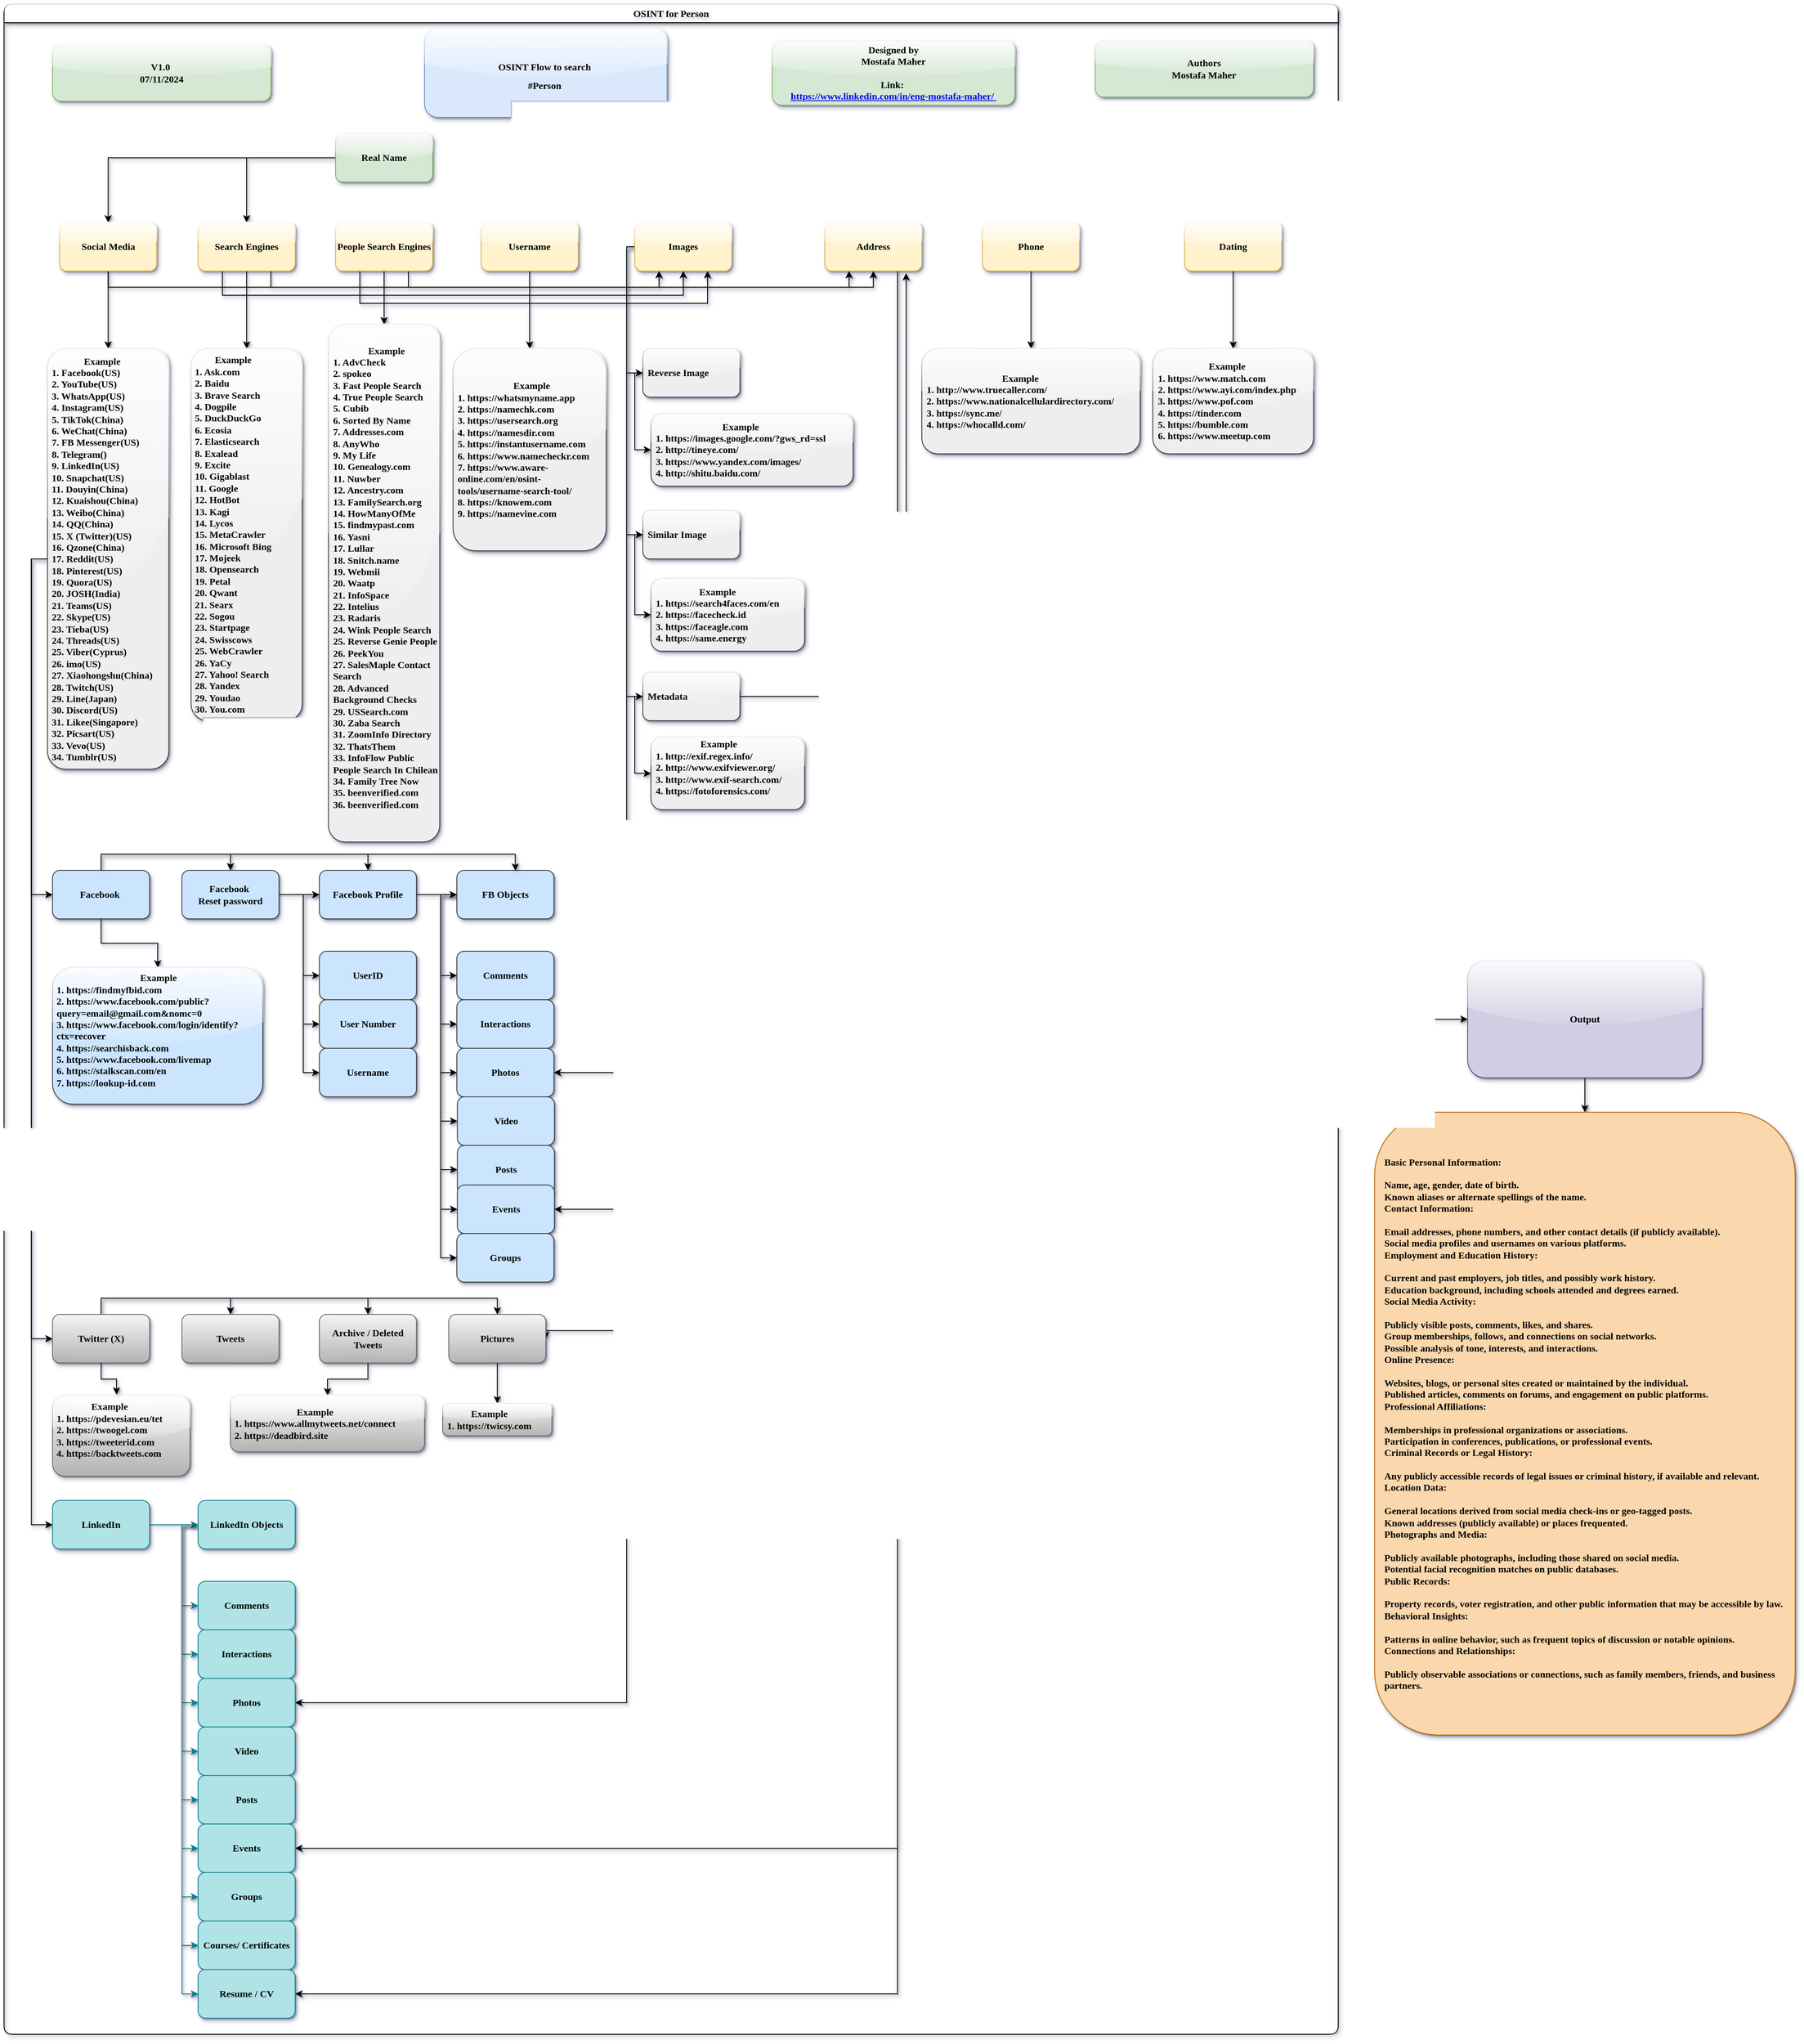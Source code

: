 <mxfile version="24.8.4">
  <diagram name="Page-1" id="BALNnUDDlKnR-H4KEGmq">
    <mxGraphModel dx="3240" dy="2400" grid="1" gridSize="10" guides="1" tooltips="1" connect="1" arrows="1" fold="1" page="1" pageScale="1" pageWidth="850" pageHeight="1100" background="none" math="0" shadow="1">
      <root>
        <mxCell id="0" />
        <mxCell id="1" parent="0" />
        <mxCell id="ghngBfLgOj7lOZL47-MO-18" style="edgeStyle=orthogonalEdgeStyle;rounded=0;orthogonalLoop=1;jettySize=auto;html=1;exitX=0;exitY=0.5;exitDx=0;exitDy=0;entryX=0.5;entryY=0;entryDx=0;entryDy=0;shadow=1;fontSize=12;fontStyle=1;textShadow=0;fontFamily=Times New Roman;labelBorderColor=none;strokeWidth=1;" parent="1" source="ghngBfLgOj7lOZL47-MO-1" target="ghngBfLgOj7lOZL47-MO-5" edge="1">
          <mxGeometry relative="1" as="geometry" />
        </mxCell>
        <mxCell id="ghngBfLgOj7lOZL47-MO-25" style="edgeStyle=orthogonalEdgeStyle;rounded=0;orthogonalLoop=1;jettySize=auto;html=1;exitX=1;exitY=0.5;exitDx=0;exitDy=0;entryX=0.5;entryY=0;entryDx=0;entryDy=0;shadow=1;fontSize=12;fontStyle=1;textShadow=0;fontFamily=Times New Roman;labelBorderColor=none;strokeWidth=1;" parent="1" source="ghngBfLgOj7lOZL47-MO-1" target="ghngBfLgOj7lOZL47-MO-15" edge="1">
          <mxGeometry relative="1" as="geometry" />
        </mxCell>
        <mxCell id="ghngBfLgOj7lOZL47-MO-26" style="edgeStyle=orthogonalEdgeStyle;rounded=0;orthogonalLoop=1;jettySize=auto;html=1;exitX=1;exitY=0.5;exitDx=0;exitDy=0;entryX=0.5;entryY=0;entryDx=0;entryDy=0;shadow=1;fontSize=12;fontStyle=1;textShadow=0;fontFamily=Times New Roman;labelBorderColor=none;strokeWidth=1;" parent="1" source="ghngBfLgOj7lOZL47-MO-1" target="ghngBfLgOj7lOZL47-MO-16" edge="1">
          <mxGeometry relative="1" as="geometry" />
        </mxCell>
        <mxCell id="ghngBfLgOj7lOZL47-MO-27" style="edgeStyle=orthogonalEdgeStyle;rounded=0;orthogonalLoop=1;jettySize=auto;html=1;exitX=0;exitY=0.5;exitDx=0;exitDy=0;entryX=0.5;entryY=0;entryDx=0;entryDy=0;shadow=1;fontSize=12;fontStyle=1;textShadow=0;fontFamily=Times New Roman;labelBorderColor=none;strokeWidth=1;" parent="1" source="ghngBfLgOj7lOZL47-MO-1" target="ghngBfLgOj7lOZL47-MO-6" edge="1">
          <mxGeometry relative="1" as="geometry" />
        </mxCell>
        <mxCell id="ghngBfLgOj7lOZL47-MO-28" style="edgeStyle=orthogonalEdgeStyle;rounded=0;orthogonalLoop=1;jettySize=auto;html=1;exitX=0.5;exitY=1;exitDx=0;exitDy=0;entryX=0.5;entryY=0;entryDx=0;entryDy=0;shadow=1;fontSize=12;fontStyle=1;textShadow=0;fontFamily=Times New Roman;labelBorderColor=none;strokeWidth=1;" parent="1" source="ghngBfLgOj7lOZL47-MO-1" target="ghngBfLgOj7lOZL47-MO-7" edge="1">
          <mxGeometry relative="1" as="geometry" />
        </mxCell>
        <mxCell id="ghngBfLgOj7lOZL47-MO-29" style="edgeStyle=orthogonalEdgeStyle;rounded=0;orthogonalLoop=1;jettySize=auto;html=1;exitX=1;exitY=0.5;exitDx=0;exitDy=0;entryX=0.5;entryY=0;entryDx=0;entryDy=0;shadow=1;fontSize=12;fontStyle=1;textShadow=0;fontFamily=Times New Roman;labelBorderColor=none;strokeWidth=1;" parent="1" source="ghngBfLgOj7lOZL47-MO-1" target="ghngBfLgOj7lOZL47-MO-12" edge="1">
          <mxGeometry relative="1" as="geometry" />
        </mxCell>
        <mxCell id="ghngBfLgOj7lOZL47-MO-30" style="edgeStyle=orthogonalEdgeStyle;rounded=0;orthogonalLoop=1;jettySize=auto;html=1;exitX=1;exitY=0.5;exitDx=0;exitDy=0;entryX=0.5;entryY=0;entryDx=0;entryDy=0;shadow=1;fontSize=12;fontStyle=1;textShadow=0;fontFamily=Times New Roman;labelBorderColor=none;strokeWidth=1;" parent="1" source="ghngBfLgOj7lOZL47-MO-1" target="ghngBfLgOj7lOZL47-MO-13" edge="1">
          <mxGeometry relative="1" as="geometry" />
        </mxCell>
        <mxCell id="ghngBfLgOj7lOZL47-MO-134" style="edgeStyle=orthogonalEdgeStyle;rounded=0;orthogonalLoop=1;jettySize=auto;html=1;exitX=1;exitY=0.5;exitDx=0;exitDy=0;entryX=0.5;entryY=0;entryDx=0;entryDy=0;fontStyle=1;textShadow=0;shadow=1;fontFamily=Times New Roman;labelBorderColor=none;strokeWidth=1;fontSize=12;" parent="1" source="ghngBfLgOj7lOZL47-MO-1" target="ghngBfLgOj7lOZL47-MO-133" edge="1">
          <mxGeometry relative="1" as="geometry" />
        </mxCell>
        <mxCell id="ghngBfLgOj7lOZL47-MO-1" value="Real Name" style="rounded=1;whiteSpace=wrap;html=1;fillColor=#d5e8d4;strokeColor=#82b366;glass=1;shadow=1;fontSize=12;fontStyle=1;textShadow=0;fontFamily=Times New Roman;labelBorderColor=none;strokeWidth=1;" parent="1" vertex="1">
          <mxGeometry x="350" y="130" width="120" height="60" as="geometry" />
        </mxCell>
        <mxCell id="ghngBfLgOj7lOZL47-MO-2" value="&lt;h1 style=&quot;font-size: 12px;&quot;&gt;&lt;span style=&quot;font-size: 12px;&quot;&gt;&lt;font style=&quot;font-size: 12px;&quot;&gt;&lt;br style=&quot;font-size: 12px;&quot;&gt;&lt;/font&gt;&lt;/span&gt;&lt;/h1&gt;&lt;h1 style=&quot;font-size: 12px;&quot;&gt;&lt;span style=&quot;font-size: 12px;&quot;&gt;&lt;font style=&quot;font-size: 12px;&quot;&gt;OSINT Flow to search&amp;nbsp;&lt;/font&gt;&lt;/span&gt;&lt;/h1&gt;&lt;h1 style=&quot;font-size: 12px;&quot;&gt;&lt;span style=&quot;font-size: 12px;&quot;&gt;&lt;font style=&quot;font-size: 12px;&quot;&gt;#Person&amp;nbsp;&lt;/font&gt;&lt;/span&gt;&lt;/h1&gt;&lt;div style=&quot;font-size: 12px;&quot;&gt;&lt;br style=&quot;font-size: 12px;&quot;&gt;&lt;/div&gt;" style="text;html=1;align=center;verticalAlign=middle;whiteSpace=wrap;rounded=1;fillColor=#dae8fc;strokeColor=#6c8ebf;glass=1;shadow=1;fontStyle=1;textShadow=0;fontFamily=Times New Roman;labelBorderColor=none;strokeWidth=1;fontSize=12;" parent="1" vertex="1">
          <mxGeometry x="460" width="300" height="110" as="geometry" />
        </mxCell>
        <mxCell id="ghngBfLgOj7lOZL47-MO-3" value="&lt;div style=&quot;font-size: 12px;&quot;&gt;Designed by&lt;/div&gt;&lt;div style=&quot;font-size: 12px;&quot;&gt;&lt;span style=&quot;font-size: 12px;&quot;&gt;Mostafa Maher&lt;/span&gt;&lt;/div&gt;&lt;div style=&quot;font-size: 12px;&quot;&gt;&lt;br style=&quot;font-size: 12px;&quot;&gt;&lt;/div&gt;&lt;div style=&quot;font-size: 12px;&quot;&gt;Link:&amp;nbsp;&lt;/div&gt;&lt;div style=&quot;font-size: 12px;&quot;&gt;&lt;a style=&quot;font-size: 12px;&quot; href=&quot;https://www.linkedin.com/in/eng-mostafa-maher/&quot;&gt;https://www.linkedin.com/in/eng-mostafa-maher/&amp;nbsp;&lt;/a&gt;&lt;/div&gt;" style="text;html=1;align=center;verticalAlign=middle;whiteSpace=wrap;rounded=1;fillColor=#d5e8d4;strokeColor=#82b366;shadow=1;fontStyle=1;glass=1;textShadow=0;fontFamily=Times New Roman;labelBorderColor=none;strokeWidth=1;fontSize=12;" parent="1" vertex="1">
          <mxGeometry x="890" y="15" width="300" height="80" as="geometry" />
        </mxCell>
        <mxCell id="ghngBfLgOj7lOZL47-MO-11" value="" style="edgeStyle=orthogonalEdgeStyle;rounded=0;orthogonalLoop=1;jettySize=auto;html=1;shadow=1;fontSize=12;fontStyle=1;textShadow=0;fontFamily=Times New Roman;labelBorderColor=none;strokeWidth=1;" parent="1" source="ghngBfLgOj7lOZL47-MO-5" target="ghngBfLgOj7lOZL47-MO-10" edge="1">
          <mxGeometry relative="1" as="geometry" />
        </mxCell>
        <mxCell id="ghngBfLgOj7lOZL47-MO-188" style="edgeStyle=orthogonalEdgeStyle;rounded=0;orthogonalLoop=1;jettySize=auto;html=1;exitX=0.5;exitY=1;exitDx=0;exitDy=0;entryX=0.25;entryY=1;entryDx=0;entryDy=0;shadow=1;strokeWidth=1;fontFamily=Times New Roman;fontStyle=1;fontSize=12;" parent="1" source="ghngBfLgOj7lOZL47-MO-5" target="ghngBfLgOj7lOZL47-MO-13" edge="1">
          <mxGeometry relative="1" as="geometry" />
        </mxCell>
        <mxCell id="ghngBfLgOj7lOZL47-MO-5" value="Social Media" style="rounded=1;whiteSpace=wrap;html=1;fillColor=#fff2cc;strokeColor=#d6b656;glass=1;shadow=1;fontSize=12;fontStyle=1;textShadow=0;fontFamily=Times New Roman;labelBorderColor=none;strokeWidth=1;" parent="1" vertex="1">
          <mxGeometry x="8.75" y="240" width="120" height="60" as="geometry" />
        </mxCell>
        <mxCell id="ghngBfLgOj7lOZL47-MO-34" style="edgeStyle=orthogonalEdgeStyle;rounded=0;orthogonalLoop=1;jettySize=auto;html=1;exitX=0.5;exitY=1;exitDx=0;exitDy=0;entryX=0.5;entryY=0;entryDx=0;entryDy=0;fontStyle=1;textShadow=0;shadow=1;fontFamily=Times New Roman;labelBorderColor=none;strokeWidth=1;fontSize=12;" parent="1" source="ghngBfLgOj7lOZL47-MO-6" target="ghngBfLgOj7lOZL47-MO-33" edge="1">
          <mxGeometry relative="1" as="geometry" />
        </mxCell>
        <mxCell id="ghngBfLgOj7lOZL47-MO-189" style="edgeStyle=orthogonalEdgeStyle;rounded=0;orthogonalLoop=1;jettySize=auto;html=1;exitX=0.25;exitY=1;exitDx=0;exitDy=0;entryX=0.5;entryY=1;entryDx=0;entryDy=0;shadow=1;strokeWidth=1;fontFamily=Times New Roman;fontStyle=1;fontSize=12;" parent="1" source="ghngBfLgOj7lOZL47-MO-6" target="ghngBfLgOj7lOZL47-MO-13" edge="1">
          <mxGeometry relative="1" as="geometry">
            <Array as="points">
              <mxPoint x="210" y="330" />
              <mxPoint x="780" y="330" />
            </Array>
          </mxGeometry>
        </mxCell>
        <mxCell id="ghngBfLgOj7lOZL47-MO-192" style="edgeStyle=orthogonalEdgeStyle;rounded=0;orthogonalLoop=1;jettySize=auto;html=1;exitX=0.75;exitY=1;exitDx=0;exitDy=0;entryX=0.5;entryY=1;entryDx=0;entryDy=0;shadow=1;strokeWidth=1;fontFamily=Times New Roman;fontStyle=1;fontSize=12;" parent="1" source="ghngBfLgOj7lOZL47-MO-6" target="ghngBfLgOj7lOZL47-MO-15" edge="1">
          <mxGeometry relative="1" as="geometry" />
        </mxCell>
        <mxCell id="ghngBfLgOj7lOZL47-MO-6" value="Search Engines" style="rounded=1;whiteSpace=wrap;html=1;fillColor=#fff2cc;strokeColor=#d6b656;glass=1;shadow=1;fontSize=12;fontStyle=1;textShadow=0;fontFamily=Times New Roman;labelBorderColor=none;strokeWidth=1;" parent="1" vertex="1">
          <mxGeometry x="180" y="240" width="120" height="60" as="geometry" />
        </mxCell>
        <mxCell id="ghngBfLgOj7lOZL47-MO-36" style="edgeStyle=orthogonalEdgeStyle;rounded=0;orthogonalLoop=1;jettySize=auto;html=1;exitX=0.5;exitY=1;exitDx=0;exitDy=0;entryX=0.5;entryY=0;entryDx=0;entryDy=0;fontStyle=1;textShadow=0;shadow=1;fontFamily=Times New Roman;labelBorderColor=none;strokeWidth=1;fontSize=12;" parent="1" source="ghngBfLgOj7lOZL47-MO-7" target="ghngBfLgOj7lOZL47-MO-35" edge="1">
          <mxGeometry relative="1" as="geometry" />
        </mxCell>
        <mxCell id="ghngBfLgOj7lOZL47-MO-190" style="edgeStyle=orthogonalEdgeStyle;rounded=0;orthogonalLoop=1;jettySize=auto;html=1;exitX=0.25;exitY=1;exitDx=0;exitDy=0;entryX=0.75;entryY=1;entryDx=0;entryDy=0;shadow=1;strokeWidth=1;fontFamily=Times New Roman;fontStyle=1;fontSize=12;" parent="1" source="ghngBfLgOj7lOZL47-MO-7" target="ghngBfLgOj7lOZL47-MO-13" edge="1">
          <mxGeometry relative="1" as="geometry">
            <Array as="points">
              <mxPoint x="380" y="340" />
              <mxPoint x="810" y="340" />
            </Array>
          </mxGeometry>
        </mxCell>
        <mxCell id="ghngBfLgOj7lOZL47-MO-191" style="edgeStyle=orthogonalEdgeStyle;rounded=0;orthogonalLoop=1;jettySize=auto;html=1;exitX=0.75;exitY=1;exitDx=0;exitDy=0;entryX=0.25;entryY=1;entryDx=0;entryDy=0;shadow=1;strokeWidth=1;fontFamily=Times New Roman;fontStyle=1;fontSize=12;" parent="1" source="ghngBfLgOj7lOZL47-MO-7" target="ghngBfLgOj7lOZL47-MO-15" edge="1">
          <mxGeometry relative="1" as="geometry" />
        </mxCell>
        <mxCell id="ghngBfLgOj7lOZL47-MO-7" value="People Search Engines" style="rounded=1;whiteSpace=wrap;html=1;shadow=1;fillColor=#fff2cc;strokeColor=#d6b656;glass=1;fontSize=12;fontStyle=1;textShadow=0;fontFamily=Times New Roman;labelBorderColor=none;strokeWidth=1;" parent="1" vertex="1">
          <mxGeometry x="350" y="240" width="120" height="60" as="geometry" />
        </mxCell>
        <mxCell id="ghngBfLgOj7lOZL47-MO-40" style="edgeStyle=orthogonalEdgeStyle;rounded=0;orthogonalLoop=1;jettySize=auto;html=1;exitX=0;exitY=0.5;exitDx=0;exitDy=0;entryX=0;entryY=0.5;entryDx=0;entryDy=0;fontStyle=1;textShadow=0;shadow=1;fontFamily=Times New Roman;labelBorderColor=none;strokeWidth=1;fontSize=12;" parent="1" source="ghngBfLgOj7lOZL47-MO-10" target="ghngBfLgOj7lOZL47-MO-37" edge="1">
          <mxGeometry relative="1" as="geometry" />
        </mxCell>
        <mxCell id="ghngBfLgOj7lOZL47-MO-41" style="edgeStyle=orthogonalEdgeStyle;rounded=0;orthogonalLoop=1;jettySize=auto;html=1;exitX=0;exitY=0.5;exitDx=0;exitDy=0;entryX=0;entryY=0.5;entryDx=0;entryDy=0;fontStyle=1;textShadow=0;shadow=1;fontFamily=Times New Roman;labelBorderColor=none;strokeWidth=1;fontSize=12;" parent="1" source="ghngBfLgOj7lOZL47-MO-10" target="ghngBfLgOj7lOZL47-MO-38" edge="1">
          <mxGeometry relative="1" as="geometry" />
        </mxCell>
        <mxCell id="ghngBfLgOj7lOZL47-MO-44" style="edgeStyle=orthogonalEdgeStyle;rounded=0;orthogonalLoop=1;jettySize=auto;html=1;exitX=0;exitY=0.5;exitDx=0;exitDy=0;entryX=0;entryY=0.5;entryDx=0;entryDy=0;fontStyle=1;textShadow=0;shadow=1;fontFamily=Times New Roman;labelBorderColor=none;strokeWidth=1;fontSize=12;" parent="1" source="ghngBfLgOj7lOZL47-MO-10" target="ghngBfLgOj7lOZL47-MO-43" edge="1">
          <mxGeometry relative="1" as="geometry" />
        </mxCell>
        <mxCell id="ghngBfLgOj7lOZL47-MO-10" value="&lt;div style=&quot;font-size: 12px;&quot;&gt;&lt;div style=&quot;text-align: center; font-size: 12px;&quot;&gt;&lt;span style=&quot;font-size: 12px;&quot;&gt;Example&lt;/span&gt;&lt;/div&gt;&lt;div style=&quot;font-size: 12px;&quot;&gt;1. Facebook(US)&lt;/div&gt;&lt;div style=&quot;font-size: 12px;&quot;&gt;2. YouTube(US)&lt;/div&gt;&lt;div style=&quot;font-size: 12px;&quot;&gt;3. WhatsApp(US)&lt;/div&gt;&lt;div style=&quot;font-size: 12px;&quot;&gt;4. Instagram(US)&lt;/div&gt;&lt;div style=&quot;font-size: 12px;&quot;&gt;5. TikTok(China)&lt;/div&gt;&lt;div style=&quot;font-size: 12px;&quot;&gt;6. WeChat(China)&lt;/div&gt;&lt;div style=&quot;font-size: 12px;&quot;&gt;7. FB Messenger(US)&lt;/div&gt;&lt;div style=&quot;font-size: 12px;&quot;&gt;8. Telegram()&lt;/div&gt;&lt;div style=&quot;font-size: 12px;&quot;&gt;9. LinkedIn(US)&lt;/div&gt;&lt;div style=&quot;font-size: 12px;&quot;&gt;10. Snapchat(US)&lt;/div&gt;&lt;div style=&quot;font-size: 12px;&quot;&gt;11. Douyin(China)&lt;/div&gt;&lt;div style=&quot;font-size: 12px;&quot;&gt;12. Kuaishou(China)&lt;/div&gt;&lt;div style=&quot;font-size: 12px;&quot;&gt;13. Weibo(China)&lt;/div&gt;&lt;div style=&quot;font-size: 12px;&quot;&gt;14. QQ(China)&lt;/div&gt;&lt;div style=&quot;font-size: 12px;&quot;&gt;15. X (Twitter)(US)&lt;/div&gt;&lt;div style=&quot;font-size: 12px;&quot;&gt;16. Qzone(China)&lt;/div&gt;&lt;div style=&quot;font-size: 12px;&quot;&gt;17. Reddit(US)&lt;/div&gt;&lt;div style=&quot;font-size: 12px;&quot;&gt;18. Pinterest(US)&lt;/div&gt;&lt;div style=&quot;font-size: 12px;&quot;&gt;19. Quora(US)&lt;/div&gt;&lt;div style=&quot;font-size: 12px;&quot;&gt;20. JOSH(India)&lt;/div&gt;&lt;div style=&quot;font-size: 12px;&quot;&gt;21. Teams(US)&lt;/div&gt;&lt;div style=&quot;font-size: 12px;&quot;&gt;22. Skype(US)&lt;/div&gt;&lt;div style=&quot;font-size: 12px;&quot;&gt;23. Tieba(US)&lt;/div&gt;&lt;div style=&quot;font-size: 12px;&quot;&gt;24. Threads(US)&lt;/div&gt;&lt;div style=&quot;font-size: 12px;&quot;&gt;25. Viber(Cyprus)&lt;/div&gt;&lt;div style=&quot;font-size: 12px;&quot;&gt;26. imo(US)&lt;/div&gt;&lt;div style=&quot;font-size: 12px;&quot;&gt;27. Xiaohongshu(China)&lt;/div&gt;&lt;div style=&quot;font-size: 12px;&quot;&gt;28. Twitch(US)&lt;/div&gt;&lt;div style=&quot;font-size: 12px;&quot;&gt;29. Line(Japan)&lt;/div&gt;&lt;div style=&quot;font-size: 12px;&quot;&gt;30. Discord(US)&lt;/div&gt;&lt;div style=&quot;font-size: 12px;&quot;&gt;31. Likee(Singapore)&lt;/div&gt;&lt;div style=&quot;font-size: 12px;&quot;&gt;32. Picsart(US)&lt;/div&gt;&lt;div style=&quot;font-size: 12px;&quot;&gt;33. Vevo(US)&lt;/div&gt;&lt;div style=&quot;font-size: 12px;&quot;&gt;34. Tumblr(US)&lt;/div&gt;&lt;/div&gt;" style="rounded=1;whiteSpace=wrap;html=1;align=left;perimeterSpacing=0;strokeWidth=1;spacingLeft=3;shadow=1;fontSize=12;glass=1;fillColor=#eeeeee;strokeColor=#36393d;fontStyle=1;textShadow=0;fontFamily=Times New Roman;labelBorderColor=none;" parent="1" vertex="1">
          <mxGeometry x="-6.25" y="396" width="150" height="520" as="geometry" />
        </mxCell>
        <mxCell id="ghngBfLgOj7lOZL47-MO-138" style="edgeStyle=orthogonalEdgeStyle;rounded=0;orthogonalLoop=1;jettySize=auto;html=1;exitX=0.5;exitY=1;exitDx=0;exitDy=0;entryX=0.5;entryY=0;entryDx=0;entryDy=0;fontStyle=1;textShadow=0;shadow=1;fontFamily=Times New Roman;labelBorderColor=none;strokeWidth=1;fontSize=12;" parent="1" source="ghngBfLgOj7lOZL47-MO-12" target="ghngBfLgOj7lOZL47-MO-137" edge="1">
          <mxGeometry relative="1" as="geometry" />
        </mxCell>
        <mxCell id="ghngBfLgOj7lOZL47-MO-12" value="Username" style="rounded=1;whiteSpace=wrap;html=1;shadow=1;fillColor=#fff2cc;strokeColor=#d6b656;glass=1;fontSize=12;fontStyle=1;textShadow=0;fontFamily=Times New Roman;labelBorderColor=none;strokeWidth=1;" parent="1" vertex="1">
          <mxGeometry x="530" y="240" width="120" height="60" as="geometry" />
        </mxCell>
        <mxCell id="ghngBfLgOj7lOZL47-MO-180" style="edgeStyle=orthogonalEdgeStyle;rounded=0;orthogonalLoop=1;jettySize=auto;html=1;exitX=0;exitY=0.5;exitDx=0;exitDy=0;entryX=1;entryY=0.5;entryDx=0;entryDy=0;shadow=1;strokeWidth=1;fontFamily=Times New Roman;fontStyle=1;fontSize=12;" parent="1" source="ghngBfLgOj7lOZL47-MO-13" target="ghngBfLgOj7lOZL47-MO-120" edge="1">
          <mxGeometry relative="1" as="geometry">
            <Array as="points">
              <mxPoint x="710" y="270" />
              <mxPoint x="710" y="2070" />
            </Array>
          </mxGeometry>
        </mxCell>
        <mxCell id="ghngBfLgOj7lOZL47-MO-181" style="edgeStyle=orthogonalEdgeStyle;rounded=0;orthogonalLoop=1;jettySize=auto;html=1;exitX=0;exitY=0.5;exitDx=0;exitDy=0;entryX=1;entryY=0.5;entryDx=0;entryDy=0;shadow=1;strokeWidth=1;fontFamily=Times New Roman;fontStyle=1;fontSize=12;" parent="1" source="ghngBfLgOj7lOZL47-MO-13" target="ghngBfLgOj7lOZL47-MO-75" edge="1">
          <mxGeometry relative="1" as="geometry">
            <Array as="points">
              <mxPoint x="710" y="270" />
              <mxPoint x="710" y="1610" />
            </Array>
          </mxGeometry>
        </mxCell>
        <mxCell id="ghngBfLgOj7lOZL47-MO-197" style="edgeStyle=orthogonalEdgeStyle;rounded=0;orthogonalLoop=1;jettySize=auto;html=1;exitX=0;exitY=0.5;exitDx=0;exitDy=0;entryX=1;entryY=0.5;entryDx=0;entryDy=0;shadow=1;strokeWidth=1;fontFamily=Times New Roman;fontStyle=1;fontSize=12;" parent="1" source="ghngBfLgOj7lOZL47-MO-13" target="ghngBfLgOj7lOZL47-MO-52" edge="1">
          <mxGeometry relative="1" as="geometry">
            <Array as="points">
              <mxPoint x="710" y="270" />
              <mxPoint x="710" y="1291" />
            </Array>
          </mxGeometry>
        </mxCell>
        <mxCell id="dho65S2ZdlVvDXCPowKT-2" style="edgeStyle=orthogonalEdgeStyle;rounded=0;orthogonalLoop=1;jettySize=auto;html=1;exitX=0;exitY=0.5;exitDx=0;exitDy=0;entryX=0;entryY=0.5;entryDx=0;entryDy=0;shadow=1;strokeWidth=1;fontSize=12;fontFamily=Times New Roman;" edge="1" parent="1" source="ghngBfLgOj7lOZL47-MO-13" target="ghngBfLgOj7lOZL47-MO-139">
          <mxGeometry relative="1" as="geometry">
            <Array as="points">
              <mxPoint x="710" y="270" />
              <mxPoint x="710" y="426" />
            </Array>
          </mxGeometry>
        </mxCell>
        <mxCell id="dho65S2ZdlVvDXCPowKT-4" style="edgeStyle=orthogonalEdgeStyle;rounded=0;orthogonalLoop=1;jettySize=auto;html=1;exitX=0;exitY=0.5;exitDx=0;exitDy=0;entryX=0;entryY=0.5;entryDx=0;entryDy=0;shadow=1;strokeWidth=1;fontSize=12;fontFamily=Times New Roman;" edge="1" parent="1" source="ghngBfLgOj7lOZL47-MO-13" target="ghngBfLgOj7lOZL47-MO-141">
          <mxGeometry relative="1" as="geometry">
            <Array as="points">
              <mxPoint x="710" y="270" />
              <mxPoint x="710" y="626" />
            </Array>
          </mxGeometry>
        </mxCell>
        <mxCell id="dho65S2ZdlVvDXCPowKT-6" style="edgeStyle=orthogonalEdgeStyle;rounded=0;orthogonalLoop=1;jettySize=auto;html=1;exitX=0;exitY=0.5;exitDx=0;exitDy=0;entryX=0;entryY=0.5;entryDx=0;entryDy=0;shadow=1;fontSize=12;fontFamily=Times New Roman;" edge="1" parent="1" source="ghngBfLgOj7lOZL47-MO-13" target="ghngBfLgOj7lOZL47-MO-142">
          <mxGeometry relative="1" as="geometry">
            <Array as="points">
              <mxPoint x="710" y="270" />
              <mxPoint x="710" y="826" />
            </Array>
          </mxGeometry>
        </mxCell>
        <mxCell id="ghngBfLgOj7lOZL47-MO-13" value="Images" style="rounded=1;whiteSpace=wrap;html=1;shadow=1;fillColor=#fff2cc;strokeColor=#d6b656;glass=1;fontSize=12;fontStyle=1;textShadow=0;fontFamily=Times New Roman;labelBorderColor=none;strokeWidth=1;" parent="1" vertex="1">
          <mxGeometry x="720" y="240" width="120" height="60" as="geometry" />
        </mxCell>
        <mxCell id="ghngBfLgOj7lOZL47-MO-193" style="edgeStyle=orthogonalEdgeStyle;rounded=0;orthogonalLoop=1;jettySize=auto;html=1;exitX=0.75;exitY=1;exitDx=0;exitDy=0;entryX=1;entryY=0.5;entryDx=0;entryDy=0;shadow=1;strokeWidth=1;fontFamily=Times New Roman;fontStyle=1;fontSize=12;" parent="1" source="ghngBfLgOj7lOZL47-MO-15" target="ghngBfLgOj7lOZL47-MO-127" edge="1">
          <mxGeometry relative="1" as="geometry" />
        </mxCell>
        <mxCell id="ghngBfLgOj7lOZL47-MO-194" style="edgeStyle=orthogonalEdgeStyle;rounded=0;orthogonalLoop=1;jettySize=auto;html=1;exitX=0.75;exitY=1;exitDx=0;exitDy=0;entryX=1;entryY=0.5;entryDx=0;entryDy=0;shadow=1;strokeWidth=1;fontFamily=Times New Roman;fontStyle=1;fontSize=12;" parent="1" source="ghngBfLgOj7lOZL47-MO-15" target="ghngBfLgOj7lOZL47-MO-106" edge="1">
          <mxGeometry relative="1" as="geometry" />
        </mxCell>
        <mxCell id="ghngBfLgOj7lOZL47-MO-195" style="edgeStyle=orthogonalEdgeStyle;rounded=0;orthogonalLoop=1;jettySize=auto;html=1;exitX=0.75;exitY=1;exitDx=0;exitDy=0;entryX=1;entryY=0.5;entryDx=0;entryDy=0;shadow=1;strokeWidth=1;fontFamily=Times New Roman;fontStyle=1;fontSize=12;" parent="1" source="ghngBfLgOj7lOZL47-MO-15" target="ghngBfLgOj7lOZL47-MO-123" edge="1">
          <mxGeometry relative="1" as="geometry" />
        </mxCell>
        <mxCell id="ghngBfLgOj7lOZL47-MO-15" value="Address" style="rounded=1;whiteSpace=wrap;html=1;shadow=1;fillColor=#fff2cc;strokeColor=#d6b656;glass=1;fontSize=12;fontStyle=1;textShadow=0;fontFamily=Times New Roman;labelBorderColor=none;strokeWidth=1;" parent="1" vertex="1">
          <mxGeometry x="955" y="240" width="120" height="60" as="geometry" />
        </mxCell>
        <mxCell id="ghngBfLgOj7lOZL47-MO-176" style="edgeStyle=orthogonalEdgeStyle;rounded=0;orthogonalLoop=1;jettySize=auto;html=1;exitX=0.5;exitY=1;exitDx=0;exitDy=0;entryX=0.5;entryY=0;entryDx=0;entryDy=0;fontFamily=Times New Roman;labelBorderColor=none;textShadow=0;shadow=1;strokeWidth=1;fontStyle=1;fontSize=12;" parent="1" source="ghngBfLgOj7lOZL47-MO-16" target="ghngBfLgOj7lOZL47-MO-175" edge="1">
          <mxGeometry relative="1" as="geometry" />
        </mxCell>
        <mxCell id="ghngBfLgOj7lOZL47-MO-16" value="Phone" style="rounded=1;whiteSpace=wrap;html=1;shadow=1;fillColor=#fff2cc;strokeColor=#d6b656;glass=1;fontSize=12;fontStyle=1;textShadow=0;fontFamily=Times New Roman;labelBorderColor=none;strokeWidth=1;" parent="1" vertex="1">
          <mxGeometry x="1150" y="240" width="120" height="60" as="geometry" />
        </mxCell>
        <mxCell id="ghngBfLgOj7lOZL47-MO-33" value="&lt;div style=&quot;font-size: 12px;&quot;&gt;&lt;div style=&quot;font-size: 12px;&quot;&gt;&lt;div style=&quot;font-size: 12px; text-align: center;&quot;&gt;&lt;span style=&quot;font-size: 12px;&quot;&gt;Example&lt;/span&gt;&lt;/div&gt;&lt;div style=&quot;font-size: 12px;&quot;&gt;&lt;div style=&quot;font-size: 12px;&quot;&gt;1. Ask.com&lt;/div&gt;&lt;div style=&quot;font-size: 12px;&quot;&gt;2. Baidu&lt;/div&gt;&lt;div style=&quot;font-size: 12px;&quot;&gt;3. Brave Search&lt;/div&gt;&lt;div style=&quot;font-size: 12px;&quot;&gt;4. Dogpile&lt;/div&gt;&lt;div style=&quot;font-size: 12px;&quot;&gt;5. DuckDuckGo&lt;/div&gt;&lt;div style=&quot;font-size: 12px;&quot;&gt;6. Ecosia&lt;/div&gt;&lt;div style=&quot;font-size: 12px;&quot;&gt;7. Elasticsearch&lt;/div&gt;&lt;div style=&quot;font-size: 12px;&quot;&gt;8. Exalead&lt;/div&gt;&lt;div style=&quot;font-size: 12px;&quot;&gt;9. Excite&lt;/div&gt;&lt;div style=&quot;font-size: 12px;&quot;&gt;10. Gigablast&lt;/div&gt;&lt;div style=&quot;font-size: 12px;&quot;&gt;11. Google&lt;/div&gt;&lt;div style=&quot;font-size: 12px;&quot;&gt;12. HotBot&lt;/div&gt;&lt;div style=&quot;font-size: 12px;&quot;&gt;13. Kagi&lt;/div&gt;&lt;div style=&quot;font-size: 12px;&quot;&gt;14. Lycos&lt;/div&gt;&lt;div style=&quot;font-size: 12px;&quot;&gt;15. MetaCrawler&lt;/div&gt;&lt;div style=&quot;font-size: 12px;&quot;&gt;16. Microsoft Bing&lt;/div&gt;&lt;div style=&quot;font-size: 12px;&quot;&gt;17. Mojeek&lt;/div&gt;&lt;div style=&quot;font-size: 12px;&quot;&gt;18. Opensearch&lt;/div&gt;&lt;div style=&quot;font-size: 12px;&quot;&gt;19. Petal&lt;/div&gt;&lt;div style=&quot;font-size: 12px;&quot;&gt;20. Qwant&lt;/div&gt;&lt;div style=&quot;font-size: 12px;&quot;&gt;21. Searx&lt;/div&gt;&lt;div style=&quot;font-size: 12px;&quot;&gt;22. Sogou&lt;/div&gt;&lt;div style=&quot;font-size: 12px;&quot;&gt;23. Startpage&lt;/div&gt;&lt;div style=&quot;font-size: 12px;&quot;&gt;24. Swisscows&lt;/div&gt;&lt;div style=&quot;font-size: 12px;&quot;&gt;25. WebCrawler&lt;/div&gt;&lt;div style=&quot;font-size: 12px;&quot;&gt;26. YaCy&lt;/div&gt;&lt;div style=&quot;font-size: 12px;&quot;&gt;27. Yahoo! Search&lt;/div&gt;&lt;div style=&quot;font-size: 12px;&quot;&gt;28. Yandex&lt;/div&gt;&lt;div style=&quot;font-size: 12px;&quot;&gt;29. Youdao&lt;/div&gt;&lt;div style=&quot;font-size: 12px;&quot;&gt;30. You.com&lt;/div&gt;&lt;/div&gt;&lt;/div&gt;&lt;/div&gt;" style="rounded=1;whiteSpace=wrap;html=1;align=left;perimeterSpacing=0;strokeWidth=1;spacingLeft=3;shadow=1;fontSize=12;glass=1;fillColor=#eeeeee;strokeColor=#36393d;fontStyle=1;textShadow=0;fontFamily=Times New Roman;labelBorderColor=none;" parent="1" vertex="1">
          <mxGeometry x="171.25" y="396" width="137.5" height="460" as="geometry" />
        </mxCell>
        <mxCell id="ghngBfLgOj7lOZL47-MO-35" value="&lt;div style=&quot;font-size: 12px;&quot;&gt;&lt;div style=&quot;font-size: 12px;&quot;&gt;&lt;div style=&quot;text-align: center; font-size: 12px;&quot;&gt;&lt;span style=&quot;font-size: 12px;&quot;&gt;Example&lt;/span&gt;&lt;/div&gt;&lt;div style=&quot;font-size: 12px;&quot;&gt;&lt;div style=&quot;font-size: 12px;&quot;&gt;1. AdvCheck&lt;/div&gt;&lt;div style=&quot;font-size: 12px;&quot;&gt;2. spokeo&lt;/div&gt;&lt;div style=&quot;font-size: 12px;&quot;&gt;3. Fast People Search&lt;/div&gt;&lt;div style=&quot;font-size: 12px;&quot;&gt;4. True People Search&lt;/div&gt;&lt;div style=&quot;font-size: 12px;&quot;&gt;5. Cubib&lt;/div&gt;&lt;div style=&quot;font-size: 12px;&quot;&gt;6. Sorted By Name&lt;/div&gt;&lt;div style=&quot;font-size: 12px;&quot;&gt;7. Addresses.com&lt;/div&gt;&lt;div style=&quot;font-size: 12px;&quot;&gt;8. AnyWho&lt;/div&gt;&lt;div style=&quot;font-size: 12px;&quot;&gt;9. My Life&lt;/div&gt;&lt;div style=&quot;font-size: 12px;&quot;&gt;10. Genealogy.com&lt;/div&gt;&lt;div style=&quot;font-size: 12px;&quot;&gt;11. Nuwber&lt;/div&gt;&lt;div style=&quot;font-size: 12px;&quot;&gt;12. Ancestry.com&lt;/div&gt;&lt;div style=&quot;font-size: 12px;&quot;&gt;13. FamilySearch.org&lt;/div&gt;&lt;div style=&quot;font-size: 12px;&quot;&gt;14. HowManyOfMe&lt;/div&gt;&lt;div style=&quot;font-size: 12px;&quot;&gt;15. findmypast.com&lt;/div&gt;&lt;div style=&quot;font-size: 12px;&quot;&gt;16. Yasni&lt;/div&gt;&lt;div style=&quot;font-size: 12px;&quot;&gt;17. Lullar&lt;/div&gt;&lt;div style=&quot;font-size: 12px;&quot;&gt;18. Snitch.name&lt;/div&gt;&lt;div style=&quot;font-size: 12px;&quot;&gt;19. Webmii&lt;/div&gt;&lt;div style=&quot;font-size: 12px;&quot;&gt;20. Waatp&lt;/div&gt;&lt;div style=&quot;font-size: 12px;&quot;&gt;21. InfoSpace&lt;/div&gt;&lt;div style=&quot;font-size: 12px;&quot;&gt;22. Intelius&lt;/div&gt;&lt;div style=&quot;font-size: 12px;&quot;&gt;23. Radaris&lt;/div&gt;&lt;div style=&quot;font-size: 12px;&quot;&gt;24. Wink People Search&lt;/div&gt;&lt;div style=&quot;font-size: 12px;&quot;&gt;25. Reverse Genie People&lt;/div&gt;&lt;div style=&quot;font-size: 12px;&quot;&gt;26. PeekYou&lt;/div&gt;&lt;div style=&quot;font-size: 12px;&quot;&gt;27. SalesMaple Contact Search&lt;/div&gt;&lt;div style=&quot;font-size: 12px;&quot;&gt;28. Advanced Background Checks&lt;/div&gt;&lt;div style=&quot;font-size: 12px;&quot;&gt;29. USSearch.com&lt;/div&gt;&lt;div style=&quot;font-size: 12px;&quot;&gt;30. Zaba Search&lt;/div&gt;&lt;div style=&quot;font-size: 12px;&quot;&gt;31. ZoomInfo Directory&lt;/div&gt;&lt;div style=&quot;font-size: 12px;&quot;&gt;32. ThatsThem&lt;/div&gt;&lt;div style=&quot;font-size: 12px;&quot;&gt;33. InfoFlow Public People Search In Chilean&lt;/div&gt;&lt;div style=&quot;font-size: 12px;&quot;&gt;34. Family Tree Now&lt;/div&gt;&lt;div style=&quot;font-size: 12px;&quot;&gt;35. beenverified.com&lt;/div&gt;&lt;div style=&quot;font-size: 12px;&quot;&gt;36. beenverified.com&lt;/div&gt;&lt;div style=&quot;font-size: 12px;&quot;&gt;&lt;br style=&quot;font-size: 12px;&quot;&gt;&lt;/div&gt;&lt;/div&gt;&lt;/div&gt;&lt;/div&gt;" style="rounded=1;whiteSpace=wrap;html=1;align=left;perimeterSpacing=0;strokeWidth=1;spacingLeft=4;shadow=1;fontSize=12;glass=1;fillColor=#eeeeee;strokeColor=#36393d;fontStyle=1;textShadow=0;fontFamily=Times New Roman;labelBorderColor=none;" parent="1" vertex="1">
          <mxGeometry x="341.25" y="366" width="137.5" height="640" as="geometry" />
        </mxCell>
        <mxCell id="ghngBfLgOj7lOZL47-MO-68" style="edgeStyle=orthogonalEdgeStyle;rounded=0;orthogonalLoop=1;jettySize=auto;html=1;exitX=0.5;exitY=0;exitDx=0;exitDy=0;entryX=0.5;entryY=0;entryDx=0;entryDy=0;fontStyle=1;textShadow=0;shadow=1;fontFamily=Times New Roman;labelBorderColor=none;strokeWidth=1;fontSize=12;" parent="1" source="ghngBfLgOj7lOZL47-MO-37" target="ghngBfLgOj7lOZL47-MO-42" edge="1">
          <mxGeometry relative="1" as="geometry" />
        </mxCell>
        <mxCell id="ghngBfLgOj7lOZL47-MO-69" style="edgeStyle=orthogonalEdgeStyle;rounded=0;orthogonalLoop=1;jettySize=auto;html=1;exitX=0.5;exitY=0;exitDx=0;exitDy=0;entryX=0.5;entryY=0;entryDx=0;entryDy=0;fontStyle=1;textShadow=0;shadow=1;fontFamily=Times New Roman;labelBorderColor=none;strokeWidth=1;fontSize=12;" parent="1" source="ghngBfLgOj7lOZL47-MO-37" target="ghngBfLgOj7lOZL47-MO-45" edge="1">
          <mxGeometry relative="1" as="geometry" />
        </mxCell>
        <mxCell id="ghngBfLgOj7lOZL47-MO-153" style="edgeStyle=orthogonalEdgeStyle;rounded=0;orthogonalLoop=1;jettySize=auto;html=1;exitX=0.5;exitY=1;exitDx=0;exitDy=0;entryX=0.5;entryY=0;entryDx=0;entryDy=0;fontFamily=Times New Roman;labelBorderColor=none;textShadow=0;shadow=1;strokeWidth=1;fontStyle=1;fontSize=12;" parent="1" source="ghngBfLgOj7lOZL47-MO-37" target="ghngBfLgOj7lOZL47-MO-85" edge="1">
          <mxGeometry relative="1" as="geometry" />
        </mxCell>
        <mxCell id="ghngBfLgOj7lOZL47-MO-37" value="Facebook&amp;nbsp;" style="rounded=1;whiteSpace=wrap;html=1;shadow=1;fillColor=#cce5ff;strokeColor=#36393d;fontStyle=1;textShadow=0;fontFamily=Times New Roman;labelBorderColor=none;strokeWidth=1;fontSize=12;" parent="1" vertex="1">
          <mxGeometry y="1041" width="120" height="60" as="geometry" />
        </mxCell>
        <mxCell id="ghngBfLgOj7lOZL47-MO-80" style="edgeStyle=orthogonalEdgeStyle;rounded=0;orthogonalLoop=1;jettySize=auto;html=1;exitX=0.5;exitY=0;exitDx=0;exitDy=0;entryX=0.5;entryY=0;entryDx=0;entryDy=0;fontStyle=1;textShadow=0;shadow=1;fontFamily=Times New Roman;labelBorderColor=none;strokeWidth=1;fontSize=12;" parent="1" source="ghngBfLgOj7lOZL47-MO-38" target="ghngBfLgOj7lOZL47-MO-73" edge="1">
          <mxGeometry relative="1" as="geometry" />
        </mxCell>
        <mxCell id="ghngBfLgOj7lOZL47-MO-81" style="edgeStyle=orthogonalEdgeStyle;rounded=0;orthogonalLoop=1;jettySize=auto;html=1;exitX=0.5;exitY=0;exitDx=0;exitDy=0;entryX=0.5;entryY=0;entryDx=0;entryDy=0;fontStyle=1;textShadow=0;shadow=1;fontFamily=Times New Roman;labelBorderColor=none;strokeWidth=1;fontSize=12;" parent="1" source="ghngBfLgOj7lOZL47-MO-38" target="ghngBfLgOj7lOZL47-MO-74" edge="1">
          <mxGeometry relative="1" as="geometry" />
        </mxCell>
        <mxCell id="ghngBfLgOj7lOZL47-MO-82" style="edgeStyle=orthogonalEdgeStyle;rounded=0;orthogonalLoop=1;jettySize=auto;html=1;exitX=0.5;exitY=0;exitDx=0;exitDy=0;entryX=0.5;entryY=0;entryDx=0;entryDy=0;fontStyle=1;textShadow=0;shadow=1;fontFamily=Times New Roman;labelBorderColor=none;strokeWidth=1;fontSize=12;" parent="1" source="ghngBfLgOj7lOZL47-MO-38" target="ghngBfLgOj7lOZL47-MO-75" edge="1">
          <mxGeometry relative="1" as="geometry" />
        </mxCell>
        <mxCell id="ghngBfLgOj7lOZL47-MO-38" value="Twitter (X)" style="rounded=1;whiteSpace=wrap;html=1;shadow=1;fillColor=#f5f5f5;gradientColor=#b3b3b3;strokeColor=#666666;fontStyle=1;textShadow=0;fontFamily=Times New Roman;labelBorderColor=none;strokeWidth=1;fontSize=12;" parent="1" vertex="1">
          <mxGeometry y="1590" width="120" height="60" as="geometry" />
        </mxCell>
        <mxCell id="ghngBfLgOj7lOZL47-MO-71" style="edgeStyle=orthogonalEdgeStyle;rounded=0;orthogonalLoop=1;jettySize=auto;html=1;exitX=1;exitY=0.5;exitDx=0;exitDy=0;entryX=0;entryY=0.5;entryDx=0;entryDy=0;fontStyle=1;textShadow=0;shadow=1;fontFamily=Times New Roman;labelBorderColor=none;strokeWidth=1;fontSize=12;" parent="1" source="ghngBfLgOj7lOZL47-MO-42" target="ghngBfLgOj7lOZL47-MO-45" edge="1">
          <mxGeometry relative="1" as="geometry" />
        </mxCell>
        <mxCell id="ghngBfLgOj7lOZL47-MO-42" value="Facebook&amp;nbsp;&lt;div style=&quot;font-size: 12px;&quot;&gt;Reset password&lt;/div&gt;" style="rounded=1;whiteSpace=wrap;html=1;shadow=1;fillColor=#cce5ff;strokeColor=#36393d;fontStyle=1;textShadow=0;fontFamily=Times New Roman;labelBorderColor=none;strokeWidth=1;fontSize=12;" parent="1" vertex="1">
          <mxGeometry x="160" y="1041" width="120" height="60" as="geometry" />
        </mxCell>
        <mxCell id="ghngBfLgOj7lOZL47-MO-125" style="edgeStyle=orthogonalEdgeStyle;rounded=0;orthogonalLoop=1;jettySize=auto;html=1;exitX=1;exitY=0.5;exitDx=0;exitDy=0;entryX=0;entryY=0.5;entryDx=0;entryDy=0;strokeColor=#0e8088;fontStyle=1;textShadow=0;shadow=1;fontFamily=Times New Roman;labelBorderColor=none;strokeWidth=1;fontSize=12;" parent="1" source="ghngBfLgOj7lOZL47-MO-43" target="ghngBfLgOj7lOZL47-MO-117" edge="1">
          <mxGeometry relative="1" as="geometry" />
        </mxCell>
        <mxCell id="ghngBfLgOj7lOZL47-MO-43" value="LinkedIn" style="rounded=1;whiteSpace=wrap;html=1;shadow=1;fillColor=#b0e3e6;strokeColor=#0e8088;fontStyle=1;textShadow=0;fontFamily=Times New Roman;labelBorderColor=none;strokeWidth=1;fontSize=12;" parent="1" vertex="1">
          <mxGeometry y="1820" width="120" height="60" as="geometry" />
        </mxCell>
        <mxCell id="ghngBfLgOj7lOZL47-MO-56" style="edgeStyle=orthogonalEdgeStyle;rounded=0;orthogonalLoop=1;jettySize=auto;html=1;exitX=0;exitY=0.5;exitDx=0;exitDy=0;entryX=0;entryY=0.5;entryDx=0;entryDy=0;fontStyle=1;textShadow=0;shadow=1;fontFamily=Times New Roman;labelBorderColor=none;strokeWidth=1;fontSize=12;" parent="1" source="ghngBfLgOj7lOZL47-MO-45" target="ghngBfLgOj7lOZL47-MO-46" edge="1">
          <mxGeometry relative="1" as="geometry" />
        </mxCell>
        <mxCell id="ghngBfLgOj7lOZL47-MO-57" style="edgeStyle=orthogonalEdgeStyle;rounded=0;orthogonalLoop=1;jettySize=auto;html=1;exitX=0;exitY=0.5;exitDx=0;exitDy=0;entryX=0;entryY=0.5;entryDx=0;entryDy=0;fontStyle=1;textShadow=0;shadow=1;fontFamily=Times New Roman;labelBorderColor=none;strokeWidth=1;fontSize=12;" parent="1" source="ghngBfLgOj7lOZL47-MO-45" target="ghngBfLgOj7lOZL47-MO-47" edge="1">
          <mxGeometry relative="1" as="geometry" />
        </mxCell>
        <mxCell id="ghngBfLgOj7lOZL47-MO-58" style="edgeStyle=orthogonalEdgeStyle;rounded=0;orthogonalLoop=1;jettySize=auto;html=1;exitX=0;exitY=0.5;exitDx=0;exitDy=0;entryX=0;entryY=0.5;entryDx=0;entryDy=0;fontStyle=1;textShadow=0;shadow=1;fontFamily=Times New Roman;labelBorderColor=none;strokeWidth=1;fontSize=12;" parent="1" source="ghngBfLgOj7lOZL47-MO-45" target="ghngBfLgOj7lOZL47-MO-55" edge="1">
          <mxGeometry relative="1" as="geometry" />
        </mxCell>
        <mxCell id="ghngBfLgOj7lOZL47-MO-72" style="edgeStyle=orthogonalEdgeStyle;rounded=0;orthogonalLoop=1;jettySize=auto;html=1;exitX=1;exitY=0.5;exitDx=0;exitDy=0;entryX=0;entryY=0.5;entryDx=0;entryDy=0;fontStyle=1;textShadow=0;shadow=1;fontFamily=Times New Roman;labelBorderColor=none;strokeWidth=1;fontSize=12;" parent="1" source="ghngBfLgOj7lOZL47-MO-45" target="ghngBfLgOj7lOZL47-MO-48" edge="1">
          <mxGeometry relative="1" as="geometry" />
        </mxCell>
        <mxCell id="ghngBfLgOj7lOZL47-MO-45" value="Facebook Profile" style="rounded=1;whiteSpace=wrap;html=1;shadow=1;fillColor=#cce5ff;strokeColor=#36393d;fontStyle=1;textShadow=0;fontFamily=Times New Roman;labelBorderColor=none;strokeWidth=1;fontSize=12;" parent="1" vertex="1">
          <mxGeometry x="330" y="1041" width="120" height="60" as="geometry" />
        </mxCell>
        <mxCell id="ghngBfLgOj7lOZL47-MO-46" value="UserID" style="rounded=1;whiteSpace=wrap;html=1;shadow=1;fillColor=#cce5ff;strokeColor=#36393d;fontStyle=1;textShadow=0;fontFamily=Times New Roman;labelBorderColor=none;strokeWidth=1;fontSize=12;" parent="1" vertex="1">
          <mxGeometry x="330" y="1141" width="120" height="60" as="geometry" />
        </mxCell>
        <mxCell id="ghngBfLgOj7lOZL47-MO-47" value="User Number" style="rounded=1;whiteSpace=wrap;html=1;shadow=1;fillColor=#cce5ff;strokeColor=#36393d;fontStyle=1;textShadow=0;fontFamily=Times New Roman;labelBorderColor=none;strokeWidth=1;fontSize=12;" parent="1" vertex="1">
          <mxGeometry x="330" y="1201" width="120" height="60" as="geometry" />
        </mxCell>
        <mxCell id="ghngBfLgOj7lOZL47-MO-59" style="edgeStyle=orthogonalEdgeStyle;rounded=0;orthogonalLoop=1;jettySize=auto;html=1;exitX=0;exitY=0.5;exitDx=0;exitDy=0;entryX=0;entryY=0.5;entryDx=0;entryDy=0;fontStyle=1;textShadow=0;shadow=1;fontFamily=Times New Roman;labelBorderColor=none;strokeWidth=1;fontSize=12;" parent="1" source="ghngBfLgOj7lOZL47-MO-48" target="ghngBfLgOj7lOZL47-MO-50" edge="1">
          <mxGeometry relative="1" as="geometry" />
        </mxCell>
        <mxCell id="ghngBfLgOj7lOZL47-MO-60" style="edgeStyle=orthogonalEdgeStyle;rounded=0;orthogonalLoop=1;jettySize=auto;html=1;exitX=0;exitY=0.5;exitDx=0;exitDy=0;entryX=0;entryY=0.5;entryDx=0;entryDy=0;fontStyle=1;textShadow=0;shadow=1;fontFamily=Times New Roman;labelBorderColor=none;strokeWidth=1;fontSize=12;" parent="1" source="ghngBfLgOj7lOZL47-MO-48" target="ghngBfLgOj7lOZL47-MO-51" edge="1">
          <mxGeometry relative="1" as="geometry" />
        </mxCell>
        <mxCell id="ghngBfLgOj7lOZL47-MO-61" style="edgeStyle=orthogonalEdgeStyle;rounded=0;orthogonalLoop=1;jettySize=auto;html=1;exitX=0;exitY=0.5;exitDx=0;exitDy=0;entryX=0;entryY=0.5;entryDx=0;entryDy=0;fontStyle=1;textShadow=0;shadow=1;fontFamily=Times New Roman;labelBorderColor=none;strokeWidth=1;fontSize=12;" parent="1" source="ghngBfLgOj7lOZL47-MO-48" target="ghngBfLgOj7lOZL47-MO-52" edge="1">
          <mxGeometry relative="1" as="geometry" />
        </mxCell>
        <mxCell id="ghngBfLgOj7lOZL47-MO-62" style="edgeStyle=orthogonalEdgeStyle;rounded=0;orthogonalLoop=1;jettySize=auto;html=1;exitX=0;exitY=0.5;exitDx=0;exitDy=0;entryX=0;entryY=0.5;entryDx=0;entryDy=0;fontStyle=1;textShadow=0;shadow=1;fontFamily=Times New Roman;labelBorderColor=none;strokeWidth=1;fontSize=12;" parent="1" source="ghngBfLgOj7lOZL47-MO-48" target="ghngBfLgOj7lOZL47-MO-53" edge="1">
          <mxGeometry relative="1" as="geometry" />
        </mxCell>
        <mxCell id="ghngBfLgOj7lOZL47-MO-63" style="edgeStyle=orthogonalEdgeStyle;rounded=0;orthogonalLoop=1;jettySize=auto;html=1;exitX=0;exitY=0.5;exitDx=0;exitDy=0;entryX=0;entryY=0.5;entryDx=0;entryDy=0;fontStyle=1;textShadow=0;shadow=1;fontFamily=Times New Roman;labelBorderColor=none;strokeWidth=1;fontSize=12;" parent="1" source="ghngBfLgOj7lOZL47-MO-48" target="ghngBfLgOj7lOZL47-MO-54" edge="1">
          <mxGeometry relative="1" as="geometry" />
        </mxCell>
        <mxCell id="ghngBfLgOj7lOZL47-MO-107" style="edgeStyle=orthogonalEdgeStyle;rounded=0;orthogonalLoop=1;jettySize=auto;html=1;exitX=0;exitY=0.5;exitDx=0;exitDy=0;entryX=0;entryY=0.5;entryDx=0;entryDy=0;fontStyle=1;textShadow=0;shadow=1;fontFamily=Times New Roman;labelBorderColor=none;strokeWidth=1;fontSize=12;" parent="1" source="ghngBfLgOj7lOZL47-MO-48" target="ghngBfLgOj7lOZL47-MO-106" edge="1">
          <mxGeometry relative="1" as="geometry" />
        </mxCell>
        <mxCell id="ghngBfLgOj7lOZL47-MO-109" style="edgeStyle=orthogonalEdgeStyle;rounded=0;orthogonalLoop=1;jettySize=auto;html=1;exitX=0;exitY=0.5;exitDx=0;exitDy=0;entryX=0;entryY=0.5;entryDx=0;entryDy=0;fontStyle=1;textShadow=0;shadow=1;fontFamily=Times New Roman;labelBorderColor=none;strokeWidth=1;fontSize=12;" parent="1" source="ghngBfLgOj7lOZL47-MO-48" target="ghngBfLgOj7lOZL47-MO-108" edge="1">
          <mxGeometry relative="1" as="geometry" />
        </mxCell>
        <mxCell id="ghngBfLgOj7lOZL47-MO-48" value="FB Objects" style="rounded=1;whiteSpace=wrap;html=1;shadow=1;fillColor=#cce5ff;strokeColor=#36393d;fontStyle=1;textShadow=0;fontFamily=Times New Roman;labelBorderColor=none;strokeWidth=1;fontSize=12;" parent="1" vertex="1">
          <mxGeometry x="500" y="1041" width="120" height="60" as="geometry" />
        </mxCell>
        <mxCell id="ghngBfLgOj7lOZL47-MO-50" value="Comments" style="rounded=1;whiteSpace=wrap;html=1;shadow=1;fillColor=#cce5ff;strokeColor=#36393d;fontStyle=1;textShadow=0;fontFamily=Times New Roman;labelBorderColor=none;strokeWidth=1;fontSize=12;" parent="1" vertex="1">
          <mxGeometry x="500" y="1141" width="120" height="60" as="geometry" />
        </mxCell>
        <mxCell id="ghngBfLgOj7lOZL47-MO-51" value="Interactions" style="rounded=1;whiteSpace=wrap;html=1;shadow=1;fillColor=#cce5ff;strokeColor=#36393d;fontStyle=1;textShadow=0;fontFamily=Times New Roman;labelBorderColor=none;strokeWidth=1;fontSize=12;" parent="1" vertex="1">
          <mxGeometry x="500" y="1201" width="120" height="60" as="geometry" />
        </mxCell>
        <mxCell id="ghngBfLgOj7lOZL47-MO-52" value="Photos" style="rounded=1;whiteSpace=wrap;html=1;shadow=1;fillColor=#cce5ff;strokeColor=#36393d;fontStyle=1;textShadow=0;fontFamily=Times New Roman;labelBorderColor=none;strokeWidth=1;fontSize=12;" parent="1" vertex="1">
          <mxGeometry x="500" y="1261" width="120" height="60" as="geometry" />
        </mxCell>
        <mxCell id="ghngBfLgOj7lOZL47-MO-53" value="Video" style="rounded=1;whiteSpace=wrap;html=1;shadow=1;fillColor=#cce5ff;strokeColor=#36393d;fontStyle=1;textShadow=0;fontFamily=Times New Roman;labelBorderColor=none;strokeWidth=1;fontSize=12;" parent="1" vertex="1">
          <mxGeometry x="500.62" y="1321" width="120" height="60" as="geometry" />
        </mxCell>
        <mxCell id="ghngBfLgOj7lOZL47-MO-54" value="Posts" style="rounded=1;whiteSpace=wrap;html=1;shadow=1;fillColor=#cce5ff;strokeColor=#36393d;fontStyle=1;textShadow=0;fontFamily=Times New Roman;labelBorderColor=none;strokeWidth=1;fontSize=12;" parent="1" vertex="1">
          <mxGeometry x="500.62" y="1381" width="120" height="60" as="geometry" />
        </mxCell>
        <mxCell id="ghngBfLgOj7lOZL47-MO-55" value="Username" style="rounded=1;whiteSpace=wrap;html=1;shadow=1;fillColor=#cce5ff;strokeColor=#36393d;fontStyle=1;textShadow=0;fontFamily=Times New Roman;labelBorderColor=none;strokeWidth=1;fontSize=12;" parent="1" vertex="1">
          <mxGeometry x="330" y="1261" width="120" height="60" as="geometry" />
        </mxCell>
        <mxCell id="ghngBfLgOj7lOZL47-MO-70" style="edgeStyle=orthogonalEdgeStyle;rounded=0;orthogonalLoop=1;jettySize=auto;html=1;exitX=0.5;exitY=0;exitDx=0;exitDy=0;entryX=0.602;entryY=0.007;entryDx=0;entryDy=0;entryPerimeter=0;fontStyle=1;textShadow=0;shadow=1;fontFamily=Times New Roman;labelBorderColor=none;strokeWidth=1;fontSize=12;" parent="1" source="ghngBfLgOj7lOZL47-MO-37" target="ghngBfLgOj7lOZL47-MO-48" edge="1">
          <mxGeometry relative="1" as="geometry" />
        </mxCell>
        <mxCell id="ghngBfLgOj7lOZL47-MO-73" value="Tweets" style="rounded=1;whiteSpace=wrap;html=1;shadow=1;fillColor=#f5f5f5;gradientColor=#b3b3b3;strokeColor=#666666;fontStyle=1;textShadow=0;fontFamily=Times New Roman;labelBorderColor=none;strokeWidth=1;fontSize=12;" parent="1" vertex="1">
          <mxGeometry x="160" y="1590" width="120" height="60" as="geometry" />
        </mxCell>
        <mxCell id="ghngBfLgOj7lOZL47-MO-164" style="edgeStyle=orthogonalEdgeStyle;rounded=0;orthogonalLoop=1;jettySize=auto;html=1;exitX=0.5;exitY=1;exitDx=0;exitDy=0;entryX=0.5;entryY=0;entryDx=0;entryDy=0;fontFamily=Times New Roman;labelBorderColor=none;textShadow=0;shadow=1;strokeWidth=1;fontStyle=1;fontSize=12;" parent="1" source="ghngBfLgOj7lOZL47-MO-74" target="ghngBfLgOj7lOZL47-MO-90" edge="1">
          <mxGeometry relative="1" as="geometry" />
        </mxCell>
        <mxCell id="ghngBfLgOj7lOZL47-MO-74" value="Archive / Deleted Tweets" style="rounded=1;whiteSpace=wrap;html=1;shadow=1;fillColor=#f5f5f5;gradientColor=#b3b3b3;strokeColor=#666666;fontStyle=1;textShadow=0;fontFamily=Times New Roman;labelBorderColor=none;strokeWidth=1;fontSize=12;" parent="1" vertex="1">
          <mxGeometry x="330" y="1590" width="120" height="60" as="geometry" />
        </mxCell>
        <mxCell id="ghngBfLgOj7lOZL47-MO-165" style="edgeStyle=orthogonalEdgeStyle;rounded=0;orthogonalLoop=1;jettySize=auto;html=1;exitX=0.5;exitY=1;exitDx=0;exitDy=0;entryX=0.5;entryY=0;entryDx=0;entryDy=0;fontFamily=Times New Roman;labelBorderColor=none;textShadow=0;shadow=1;strokeWidth=1;fontStyle=1;fontSize=12;" parent="1" source="ghngBfLgOj7lOZL47-MO-75" target="ghngBfLgOj7lOZL47-MO-92" edge="1">
          <mxGeometry relative="1" as="geometry" />
        </mxCell>
        <mxCell id="ghngBfLgOj7lOZL47-MO-75" value="Pictures" style="rounded=1;whiteSpace=wrap;html=1;shadow=1;fillColor=#f5f5f5;gradientColor=#b3b3b3;strokeColor=#666666;fontStyle=1;textShadow=0;fontFamily=Times New Roman;labelBorderColor=none;strokeWidth=1;fontSize=12;" parent="1" vertex="1">
          <mxGeometry x="490" y="1590" width="120" height="60" as="geometry" />
        </mxCell>
        <mxCell id="ghngBfLgOj7lOZL47-MO-85" value="&lt;div style=&quot;font-size: 12px;&quot;&gt;&lt;div style=&quot;font-size: 12px;&quot;&gt;&lt;div style=&quot;text-align: center; font-size: 12px;&quot;&gt;Example&amp;nbsp;&lt;/div&gt;&lt;div style=&quot;font-size: 12px;&quot;&gt;1. https://findmyfbid.com&lt;/div&gt;&lt;div style=&quot;font-size: 12px;&quot;&gt;2. https://www.facebook.com/public?query=email@gmail.com&amp;amp;nomc=0&lt;/div&gt;&lt;div style=&quot;font-size: 12px;&quot;&gt;3. https://www.facebook.com/login/identify?ctx=recover&lt;/div&gt;&lt;div style=&quot;font-size: 12px;&quot;&gt;4. https://searchisback.com&lt;/div&gt;&lt;div style=&quot;font-size: 12px;&quot;&gt;5. https://www.facebook.com/livemap&lt;/div&gt;&lt;div style=&quot;font-size: 12px;&quot;&gt;6. https://stalkscan.com/en&lt;/div&gt;&lt;div style=&quot;font-size: 12px;&quot;&gt;7. https://lookup-id.com&lt;/div&gt;&lt;div style=&quot;font-size: 12px;&quot;&gt;&lt;br style=&quot;font-size: 12px;&quot;&gt;&lt;/div&gt;&lt;/div&gt;&lt;/div&gt;" style="rounded=1;whiteSpace=wrap;html=1;align=left;perimeterSpacing=0;strokeWidth=1;spacingLeft=3;shadow=1;fontSize=12;glass=1;fillColor=#cce5ff;strokeColor=#36393d;fontStyle=1;textShadow=0;fontFamily=Times New Roman;labelBorderColor=none;" parent="1" vertex="1">
          <mxGeometry y="1161" width="260" height="169" as="geometry" />
        </mxCell>
        <mxCell id="ghngBfLgOj7lOZL47-MO-87" value="&lt;div style=&quot;font-size: 12px;&quot;&gt;&lt;div style=&quot;font-size: 12px;&quot;&gt;&lt;div style=&quot;font-size: 12px;&quot;&gt;&lt;div style=&quot;text-align: center; font-size: 12px;&quot;&gt;Example&lt;/div&gt;&lt;div style=&quot;font-size: 12px;&quot;&gt;1. https://pdevesian.eu/tet&lt;/div&gt;&lt;div style=&quot;font-size: 12px;&quot;&gt;2. https://twoogel.com&lt;/div&gt;&lt;div style=&quot;font-size: 12px;&quot;&gt;3. https://tweeterid.com&lt;/div&gt;&lt;div style=&quot;font-size: 12px;&quot;&gt;4. https://backtweets.com&lt;/div&gt;&lt;div style=&quot;font-size: 12px;&quot;&gt;&lt;br style=&quot;font-size: 12px;&quot;&gt;&lt;/div&gt;&lt;/div&gt;&lt;/div&gt;&lt;/div&gt;" style="rounded=1;whiteSpace=wrap;html=1;align=left;perimeterSpacing=0;strokeWidth=1;spacingLeft=3;shadow=1;fontSize=12;glass=1;fillColor=#f5f5f5;strokeColor=#666666;gradientColor=#b3b3b3;fontStyle=1;textShadow=0;fontFamily=Times New Roman;labelBorderColor=none;" parent="1" vertex="1">
          <mxGeometry y="1690" width="170" height="100" as="geometry" />
        </mxCell>
        <mxCell id="ghngBfLgOj7lOZL47-MO-88" style="edgeStyle=orthogonalEdgeStyle;rounded=0;orthogonalLoop=1;jettySize=auto;html=1;exitX=0.5;exitY=1;exitDx=0;exitDy=0;entryX=0.465;entryY=-0.009;entryDx=0;entryDy=0;entryPerimeter=0;fontStyle=1;textShadow=0;shadow=1;fontFamily=Times New Roman;labelBorderColor=none;strokeWidth=1;fontSize=12;" parent="1" source="ghngBfLgOj7lOZL47-MO-38" target="ghngBfLgOj7lOZL47-MO-87" edge="1">
          <mxGeometry relative="1" as="geometry" />
        </mxCell>
        <mxCell id="ghngBfLgOj7lOZL47-MO-90" value="&lt;div style=&quot;font-size: 12px;&quot;&gt;&lt;div style=&quot;font-size: 12px;&quot;&gt;&lt;div style=&quot;font-size: 12px;&quot;&gt;&lt;div style=&quot;text-align: center; font-size: 12px;&quot;&gt;Example&lt;/div&gt;&lt;div style=&quot;font-size: 12px;&quot;&gt;1. https://www.allmytweets.net/connect&lt;/div&gt;&lt;div style=&quot;font-size: 12px;&quot;&gt;&lt;span style=&quot;background-color: initial; font-size: 12px;&quot;&gt;2. https://deadbird.site&lt;/span&gt;&lt;/div&gt;&lt;/div&gt;&lt;/div&gt;&lt;/div&gt;" style="rounded=1;whiteSpace=wrap;html=1;align=left;perimeterSpacing=0;strokeWidth=1;spacingLeft=3;shadow=1;fontSize=12;glass=1;fillColor=#f5f5f5;strokeColor=#666666;gradientColor=#b3b3b3;fontStyle=1;textShadow=0;fontFamily=Times New Roman;labelBorderColor=none;" parent="1" vertex="1">
          <mxGeometry x="220" y="1690" width="240" height="70" as="geometry" />
        </mxCell>
        <mxCell id="ghngBfLgOj7lOZL47-MO-92" value="&lt;div style=&quot;font-size: 12px;&quot;&gt;&lt;div style=&quot;font-size: 12px;&quot;&gt;&lt;div style=&quot;text-align: center; font-size: 12px;&quot;&gt;Example&lt;/div&gt;&lt;div style=&quot;font-size: 12px;&quot;&gt;1. https://twicsy.com&lt;/div&gt;&lt;/div&gt;&lt;/div&gt;" style="rounded=1;whiteSpace=wrap;html=1;align=left;perimeterSpacing=0;strokeWidth=1;spacingLeft=3;shadow=1;fontSize=12;glass=1;fillColor=#f5f5f5;strokeColor=#666666;gradientColor=#b3b3b3;fontStyle=1;textShadow=0;fontFamily=Times New Roman;labelBorderColor=none;" parent="1" vertex="1">
          <mxGeometry x="482.5" y="1700" width="135" height="40" as="geometry" />
        </mxCell>
        <mxCell id="ghngBfLgOj7lOZL47-MO-106" value="Events" style="rounded=1;whiteSpace=wrap;html=1;shadow=1;fillColor=#cce5ff;strokeColor=#36393d;fontStyle=1;textShadow=0;fontFamily=Times New Roman;labelBorderColor=none;strokeWidth=1;fontSize=12;" parent="1" vertex="1">
          <mxGeometry x="500.62" y="1430" width="120" height="60" as="geometry" />
        </mxCell>
        <mxCell id="ghngBfLgOj7lOZL47-MO-108" value="Groups" style="rounded=1;whiteSpace=wrap;html=1;shadow=1;fillColor=#cce5ff;strokeColor=#36393d;fontStyle=1;textShadow=0;fontFamily=Times New Roman;labelBorderColor=none;strokeWidth=1;fontSize=12;" parent="1" vertex="1">
          <mxGeometry x="500" y="1490" width="120" height="60" as="geometry" />
        </mxCell>
        <mxCell id="ghngBfLgOj7lOZL47-MO-110" style="edgeStyle=orthogonalEdgeStyle;rounded=0;orthogonalLoop=1;jettySize=auto;html=1;exitX=0;exitY=0.5;exitDx=0;exitDy=0;entryX=0;entryY=0.5;entryDx=0;entryDy=0;fillColor=#b0e3e6;strokeColor=#0e8088;fontStyle=1;textShadow=0;shadow=1;fontFamily=Times New Roman;labelBorderColor=none;strokeWidth=1;fontSize=12;" parent="1" source="ghngBfLgOj7lOZL47-MO-117" target="ghngBfLgOj7lOZL47-MO-118" edge="1">
          <mxGeometry relative="1" as="geometry" />
        </mxCell>
        <mxCell id="ghngBfLgOj7lOZL47-MO-111" style="edgeStyle=orthogonalEdgeStyle;rounded=0;orthogonalLoop=1;jettySize=auto;html=1;exitX=0;exitY=0.5;exitDx=0;exitDy=0;entryX=0;entryY=0.5;entryDx=0;entryDy=0;fillColor=#b0e3e6;strokeColor=#0e8088;fontStyle=1;textShadow=0;shadow=1;fontFamily=Times New Roman;labelBorderColor=none;strokeWidth=1;fontSize=12;" parent="1" source="ghngBfLgOj7lOZL47-MO-117" target="ghngBfLgOj7lOZL47-MO-119" edge="1">
          <mxGeometry relative="1" as="geometry" />
        </mxCell>
        <mxCell id="ghngBfLgOj7lOZL47-MO-112" style="edgeStyle=orthogonalEdgeStyle;rounded=0;orthogonalLoop=1;jettySize=auto;html=1;exitX=0;exitY=0.5;exitDx=0;exitDy=0;entryX=0;entryY=0.5;entryDx=0;entryDy=0;fillColor=#b0e3e6;strokeColor=#0e8088;fontStyle=1;textShadow=0;shadow=1;fontFamily=Times New Roman;labelBorderColor=none;strokeWidth=1;fontSize=12;" parent="1" source="ghngBfLgOj7lOZL47-MO-117" target="ghngBfLgOj7lOZL47-MO-120" edge="1">
          <mxGeometry relative="1" as="geometry" />
        </mxCell>
        <mxCell id="ghngBfLgOj7lOZL47-MO-113" style="edgeStyle=orthogonalEdgeStyle;rounded=0;orthogonalLoop=1;jettySize=auto;html=1;exitX=0;exitY=0.5;exitDx=0;exitDy=0;entryX=0;entryY=0.5;entryDx=0;entryDy=0;fillColor=#b0e3e6;strokeColor=#0e8088;fontStyle=1;textShadow=0;shadow=1;fontFamily=Times New Roman;labelBorderColor=none;strokeWidth=1;fontSize=12;" parent="1" source="ghngBfLgOj7lOZL47-MO-117" target="ghngBfLgOj7lOZL47-MO-121" edge="1">
          <mxGeometry relative="1" as="geometry" />
        </mxCell>
        <mxCell id="ghngBfLgOj7lOZL47-MO-114" style="edgeStyle=orthogonalEdgeStyle;rounded=0;orthogonalLoop=1;jettySize=auto;html=1;exitX=0;exitY=0.5;exitDx=0;exitDy=0;entryX=0;entryY=0.5;entryDx=0;entryDy=0;fillColor=#b0e3e6;strokeColor=#0e8088;fontStyle=1;textShadow=0;shadow=1;fontFamily=Times New Roman;labelBorderColor=none;strokeWidth=1;fontSize=12;" parent="1" source="ghngBfLgOj7lOZL47-MO-117" target="ghngBfLgOj7lOZL47-MO-122" edge="1">
          <mxGeometry relative="1" as="geometry" />
        </mxCell>
        <mxCell id="ghngBfLgOj7lOZL47-MO-115" style="edgeStyle=orthogonalEdgeStyle;rounded=0;orthogonalLoop=1;jettySize=auto;html=1;exitX=0;exitY=0.5;exitDx=0;exitDy=0;entryX=0;entryY=0.5;entryDx=0;entryDy=0;fillColor=#b0e3e6;strokeColor=#0e8088;fontStyle=1;textShadow=0;shadow=1;fontFamily=Times New Roman;labelBorderColor=none;strokeWidth=1;fontSize=12;" parent="1" source="ghngBfLgOj7lOZL47-MO-117" target="ghngBfLgOj7lOZL47-MO-123" edge="1">
          <mxGeometry relative="1" as="geometry" />
        </mxCell>
        <mxCell id="ghngBfLgOj7lOZL47-MO-116" style="edgeStyle=orthogonalEdgeStyle;rounded=0;orthogonalLoop=1;jettySize=auto;html=1;exitX=0;exitY=0.5;exitDx=0;exitDy=0;entryX=0;entryY=0.5;entryDx=0;entryDy=0;fillColor=#b0e3e6;strokeColor=#0e8088;fontStyle=1;textShadow=0;shadow=1;fontFamily=Times New Roman;labelBorderColor=none;strokeWidth=1;fontSize=12;" parent="1" source="ghngBfLgOj7lOZL47-MO-117" target="ghngBfLgOj7lOZL47-MO-124" edge="1">
          <mxGeometry relative="1" as="geometry" />
        </mxCell>
        <mxCell id="ghngBfLgOj7lOZL47-MO-129" style="edgeStyle=orthogonalEdgeStyle;rounded=0;orthogonalLoop=1;jettySize=auto;html=1;exitX=0;exitY=0.5;exitDx=0;exitDy=0;entryX=0;entryY=0.5;entryDx=0;entryDy=0;strokeColor=#0E8088;fontStyle=1;textShadow=0;shadow=1;fontFamily=Times New Roman;labelBorderColor=none;strokeWidth=1;fontSize=12;" parent="1" source="ghngBfLgOj7lOZL47-MO-117" target="ghngBfLgOj7lOZL47-MO-126" edge="1">
          <mxGeometry relative="1" as="geometry" />
        </mxCell>
        <mxCell id="ghngBfLgOj7lOZL47-MO-130" style="edgeStyle=orthogonalEdgeStyle;rounded=0;orthogonalLoop=1;jettySize=auto;html=1;exitX=0;exitY=0.5;exitDx=0;exitDy=0;entryX=0;entryY=0.5;entryDx=0;entryDy=0;strokeColor=#0E8088;fontStyle=1;textShadow=0;shadow=1;fontFamily=Times New Roman;labelBorderColor=none;strokeWidth=1;fontSize=12;" parent="1" source="ghngBfLgOj7lOZL47-MO-117" target="ghngBfLgOj7lOZL47-MO-127" edge="1">
          <mxGeometry relative="1" as="geometry" />
        </mxCell>
        <mxCell id="ghngBfLgOj7lOZL47-MO-117" value="LinkedIn Objects" style="rounded=1;whiteSpace=wrap;html=1;shadow=1;fillColor=#b0e3e6;strokeColor=#0e8088;fontStyle=1;textShadow=0;fontFamily=Times New Roman;labelBorderColor=none;strokeWidth=1;fontSize=12;" parent="1" vertex="1">
          <mxGeometry x="180" y="1820" width="120" height="60" as="geometry" />
        </mxCell>
        <mxCell id="ghngBfLgOj7lOZL47-MO-118" value="Comments" style="rounded=1;whiteSpace=wrap;html=1;shadow=1;fillColor=#b0e3e6;strokeColor=#0e8088;fontStyle=1;textShadow=0;fontFamily=Times New Roman;labelBorderColor=none;strokeWidth=1;fontSize=12;" parent="1" vertex="1">
          <mxGeometry x="180" y="1920" width="120" height="60" as="geometry" />
        </mxCell>
        <mxCell id="ghngBfLgOj7lOZL47-MO-119" value="Interactions" style="rounded=1;whiteSpace=wrap;html=1;shadow=1;fillColor=#b0e3e6;strokeColor=#0e8088;fontStyle=1;textShadow=0;fontFamily=Times New Roman;labelBorderColor=none;strokeWidth=1;fontSize=12;" parent="1" vertex="1">
          <mxGeometry x="180" y="1980" width="120" height="60" as="geometry" />
        </mxCell>
        <mxCell id="ghngBfLgOj7lOZL47-MO-120" value="Photos" style="rounded=1;whiteSpace=wrap;html=1;shadow=1;fillColor=#b0e3e6;strokeColor=#0e8088;fontStyle=1;textShadow=0;fontFamily=Times New Roman;labelBorderColor=none;strokeWidth=1;fontSize=12;" parent="1" vertex="1">
          <mxGeometry x="180" y="2040" width="120" height="60" as="geometry" />
        </mxCell>
        <mxCell id="ghngBfLgOj7lOZL47-MO-121" value="Video" style="rounded=1;whiteSpace=wrap;html=1;shadow=1;fillColor=#b0e3e6;strokeColor=#0e8088;fontStyle=1;textShadow=0;fontFamily=Times New Roman;labelBorderColor=none;strokeWidth=1;fontSize=12;" parent="1" vertex="1">
          <mxGeometry x="180" y="2100" width="120" height="60" as="geometry" />
        </mxCell>
        <mxCell id="ghngBfLgOj7lOZL47-MO-122" value="Posts" style="rounded=1;whiteSpace=wrap;html=1;shadow=1;fillColor=#b0e3e6;strokeColor=#0e8088;fontStyle=1;textShadow=0;fontFamily=Times New Roman;labelBorderColor=none;strokeWidth=1;fontSize=12;" parent="1" vertex="1">
          <mxGeometry x="180" y="2160" width="120" height="60" as="geometry" />
        </mxCell>
        <mxCell id="ghngBfLgOj7lOZL47-MO-123" value="Events" style="rounded=1;whiteSpace=wrap;html=1;shadow=1;fillColor=#b0e3e6;strokeColor=#0e8088;fontStyle=1;textShadow=0;fontFamily=Times New Roman;labelBorderColor=none;strokeWidth=1;fontSize=12;" parent="1" vertex="1">
          <mxGeometry x="180" y="2220" width="120" height="60" as="geometry" />
        </mxCell>
        <mxCell id="ghngBfLgOj7lOZL47-MO-124" value="Groups" style="rounded=1;whiteSpace=wrap;html=1;shadow=1;fillColor=#b0e3e6;strokeColor=#0e8088;fontStyle=1;textShadow=0;fontFamily=Times New Roman;labelBorderColor=none;strokeWidth=1;fontSize=12;" parent="1" vertex="1">
          <mxGeometry x="180" y="2280" width="120" height="60" as="geometry" />
        </mxCell>
        <mxCell id="ghngBfLgOj7lOZL47-MO-126" value="Courses/ Certificates" style="rounded=1;whiteSpace=wrap;html=1;shadow=1;fillColor=#b0e3e6;strokeColor=#0e8088;fontStyle=1;textShadow=0;fontFamily=Times New Roman;labelBorderColor=none;strokeWidth=1;fontSize=12;" parent="1" vertex="1">
          <mxGeometry x="180" y="2340" width="120" height="60" as="geometry" />
        </mxCell>
        <mxCell id="ghngBfLgOj7lOZL47-MO-127" value="Resume / CV" style="rounded=1;whiteSpace=wrap;html=1;shadow=1;fillColor=#b0e3e6;strokeColor=#0e8088;fontStyle=1;textShadow=0;fontFamily=Times New Roman;labelBorderColor=none;strokeWidth=1;fontSize=12;" parent="1" vertex="1">
          <mxGeometry x="180" y="2400" width="120" height="60" as="geometry" />
        </mxCell>
        <mxCell id="ghngBfLgOj7lOZL47-MO-131" value="&lt;div style=&quot;font-size: 12px;&quot;&gt;Authors&lt;/div&gt;&lt;div style=&quot;font-size: 12px;&quot;&gt;Mostafa Maher&lt;/div&gt;" style="text;html=1;align=center;verticalAlign=middle;whiteSpace=wrap;rounded=1;fillColor=#d5e8d4;strokeColor=#82b366;shadow=1;glass=1;fontStyle=1;textShadow=0;fontFamily=Times New Roman;labelBorderColor=none;strokeWidth=1;fontSize=12;" parent="1" vertex="1">
          <mxGeometry x="1289.38" y="15" width="270" height="70" as="geometry" />
        </mxCell>
        <mxCell id="ghngBfLgOj7lOZL47-MO-132" value="&lt;div style=&quot;font-size: 12px;&quot;&gt;V1.0&amp;nbsp;&lt;/div&gt;&lt;div style=&quot;font-size: 12px;&quot;&gt;07/11/2024&lt;/div&gt;" style="text;html=1;align=center;verticalAlign=middle;whiteSpace=wrap;rounded=1;fillColor=#d5e8d4;strokeColor=#82b366;shadow=1;glass=1;fontStyle=1;textShadow=0;fontFamily=Times New Roman;labelBorderColor=none;strokeWidth=1;fontSize=12;" parent="1" vertex="1">
          <mxGeometry y="20" width="270" height="70" as="geometry" />
        </mxCell>
        <mxCell id="ghngBfLgOj7lOZL47-MO-136" style="edgeStyle=orthogonalEdgeStyle;rounded=0;orthogonalLoop=1;jettySize=auto;html=1;exitX=0.5;exitY=1;exitDx=0;exitDy=0;entryX=0.5;entryY=0;entryDx=0;entryDy=0;fontStyle=1;textShadow=0;shadow=1;fontFamily=Times New Roman;labelBorderColor=none;strokeWidth=1;fontSize=12;" parent="1" source="ghngBfLgOj7lOZL47-MO-133" target="ghngBfLgOj7lOZL47-MO-135" edge="1">
          <mxGeometry relative="1" as="geometry" />
        </mxCell>
        <mxCell id="ghngBfLgOj7lOZL47-MO-133" value="Dating" style="rounded=1;whiteSpace=wrap;html=1;shadow=1;fillColor=#fff2cc;strokeColor=#d6b656;glass=1;fontSize=12;fontStyle=1;textShadow=0;fontFamily=Times New Roman;labelBorderColor=none;strokeWidth=1;" parent="1" vertex="1">
          <mxGeometry x="1400" y="240" width="120" height="60" as="geometry" />
        </mxCell>
        <mxCell id="ghngBfLgOj7lOZL47-MO-135" value="&lt;div style=&quot;font-size: 12px;&quot;&gt;&lt;div style=&quot;font-size: 12px;&quot;&gt;&lt;div style=&quot;font-size: 12px;&quot;&gt;&lt;div style=&quot;font-size: 12px;&quot;&gt;&lt;div style=&quot;text-align: center; font-size: 12px;&quot;&gt;Example&lt;/div&gt;&lt;div style=&quot;font-size: 12px;&quot;&gt;1. https://www.match.com&lt;/div&gt;&lt;div style=&quot;font-size: 12px;&quot;&gt;2. https://www.ayi.com/index.php&lt;/div&gt;&lt;div style=&quot;font-size: 12px;&quot;&gt;3. https://www.pof.com&lt;/div&gt;&lt;div style=&quot;font-size: 12px;&quot;&gt;4. https://tinder.com&lt;/div&gt;&lt;div style=&quot;font-size: 12px;&quot;&gt;5. https://bumble.com&lt;/div&gt;&lt;div style=&quot;font-size: 12px;&quot;&gt;6. https://www.meetup.com&lt;/div&gt;&lt;/div&gt;&lt;/div&gt;&lt;/div&gt;&lt;/div&gt;" style="rounded=1;whiteSpace=wrap;html=1;align=left;perimeterSpacing=0;strokeWidth=1;spacingLeft=4;shadow=1;fontSize=12;glass=1;fillColor=#eeeeee;strokeColor=#36393d;fontStyle=1;textShadow=0;fontFamily=Times New Roman;labelBorderColor=none;" parent="1" vertex="1">
          <mxGeometry x="1360.63" y="396" width="198.75" height="130" as="geometry" />
        </mxCell>
        <mxCell id="ghngBfLgOj7lOZL47-MO-137" value="&lt;div style=&quot;font-size: 12px;&quot;&gt;&lt;div style=&quot;font-size: 12px;&quot;&gt;&lt;div style=&quot;font-size: 12px;&quot;&gt;&lt;div style=&quot;text-align: center; font-size: 12px;&quot;&gt;&lt;span style=&quot;font-size: 12px;&quot;&gt;Example&lt;/span&gt;&lt;/div&gt;&lt;div style=&quot;font-size: 12px;&quot;&gt;&lt;div style=&quot;font-size: 12px;&quot;&gt;1. https://whatsmyname.app&lt;/div&gt;&lt;div style=&quot;font-size: 12px;&quot;&gt;2. https://namechk.com&lt;/div&gt;&lt;div style=&quot;font-size: 12px;&quot;&gt;3. https://usersearch.org&lt;/div&gt;&lt;div style=&quot;font-size: 12px;&quot;&gt;4. https://namesdir.com&lt;/div&gt;&lt;div style=&quot;font-size: 12px;&quot;&gt;5. https://instantusername.com&lt;/div&gt;&lt;div style=&quot;font-size: 12px;&quot;&gt;6. https://www.namecheckr.com&lt;/div&gt;&lt;div style=&quot;font-size: 12px;&quot;&gt;7. https://www.aware-online.com/en/osint-tools/username-search-tool/&lt;/div&gt;&lt;div style=&quot;font-size: 12px;&quot;&gt;8. https://knowem.com&lt;/div&gt;&lt;div style=&quot;font-size: 12px;&quot;&gt;9. https://namevine.com&lt;/div&gt;&lt;/div&gt;&lt;/div&gt;&lt;/div&gt;&lt;/div&gt;" style="rounded=1;whiteSpace=wrap;html=1;align=left;perimeterSpacing=0;strokeWidth=1;spacingLeft=4;shadow=1;fontSize=12;glass=1;fillColor=#eeeeee;strokeColor=#36393d;fontStyle=1;textShadow=0;fontFamily=Times New Roman;labelBorderColor=none;" parent="1" vertex="1">
          <mxGeometry x="495.31" y="396" width="189.38" height="250" as="geometry" />
        </mxCell>
        <mxCell id="dho65S2ZdlVvDXCPowKT-3" style="edgeStyle=orthogonalEdgeStyle;rounded=0;orthogonalLoop=1;jettySize=auto;html=1;exitX=0;exitY=0.5;exitDx=0;exitDy=0;entryX=0;entryY=0.5;entryDx=0;entryDy=0;shadow=1;strokeWidth=1;fontSize=12;fontFamily=Times New Roman;" edge="1" parent="1" source="ghngBfLgOj7lOZL47-MO-139" target="ghngBfLgOj7lOZL47-MO-146">
          <mxGeometry relative="1" as="geometry">
            <Array as="points">
              <mxPoint x="720" y="426" />
              <mxPoint x="720" y="521" />
            </Array>
          </mxGeometry>
        </mxCell>
        <mxCell id="ghngBfLgOj7lOZL47-MO-139" value="Reverse Image" style="whiteSpace=wrap;html=1;fillColor=#eeeeee;strokeColor=#36393d;rounded=1;shadow=1;glass=1;fontStyle=1;strokeWidth=1;align=left;verticalAlign=middle;spacingLeft=4;fontFamily=Times New Roman;fontSize=12;fontColor=default;labelBorderColor=none;textShadow=0;" parent="1" vertex="1">
          <mxGeometry x="730" y="396" width="120" height="60" as="geometry" />
        </mxCell>
        <mxCell id="dho65S2ZdlVvDXCPowKT-5" style="edgeStyle=orthogonalEdgeStyle;rounded=0;orthogonalLoop=1;jettySize=auto;html=1;exitX=0;exitY=0.5;exitDx=0;exitDy=0;entryX=0;entryY=0.5;entryDx=0;entryDy=0;shadow=1;strokeWidth=1;fontSize=12;fontFamily=Times New Roman;" edge="1" parent="1" source="ghngBfLgOj7lOZL47-MO-141" target="ghngBfLgOj7lOZL47-MO-148">
          <mxGeometry relative="1" as="geometry">
            <Array as="points">
              <mxPoint x="720" y="626" />
              <mxPoint x="720" y="725" />
            </Array>
          </mxGeometry>
        </mxCell>
        <mxCell id="ghngBfLgOj7lOZL47-MO-141" value="Similar Image" style="whiteSpace=wrap;html=1;fillColor=#eeeeee;strokeColor=#36393d;rounded=1;shadow=1;glass=1;fontStyle=1;strokeWidth=1;align=left;verticalAlign=middle;spacingLeft=4;fontFamily=Times New Roman;fontSize=12;fontColor=default;labelBorderColor=none;textShadow=0;" parent="1" vertex="1">
          <mxGeometry x="730" y="596" width="120" height="60" as="geometry" />
        </mxCell>
        <mxCell id="ghngBfLgOj7lOZL47-MO-174" style="edgeStyle=orthogonalEdgeStyle;rounded=0;orthogonalLoop=1;jettySize=auto;html=1;exitX=0;exitY=0.5;exitDx=0;exitDy=0;entryX=0;entryY=0.5;entryDx=0;entryDy=0;fontFamily=Times New Roman;labelBorderColor=none;textShadow=0;shadow=1;strokeWidth=1;fontStyle=1;fontSize=12;" parent="1" source="ghngBfLgOj7lOZL47-MO-142" target="ghngBfLgOj7lOZL47-MO-172" edge="1">
          <mxGeometry relative="1" as="geometry">
            <Array as="points">
              <mxPoint x="720" y="826" />
              <mxPoint x="720" y="921" />
            </Array>
          </mxGeometry>
        </mxCell>
        <mxCell id="ghngBfLgOj7lOZL47-MO-142" value="Metadata" style="whiteSpace=wrap;html=1;fillColor=#eeeeee;strokeColor=#36393d;rounded=1;shadow=1;glass=1;fontStyle=1;strokeWidth=1;align=left;verticalAlign=middle;spacingLeft=4;fontFamily=Times New Roman;fontSize=12;fontColor=default;labelBorderColor=none;textShadow=0;" parent="1" vertex="1">
          <mxGeometry x="730" y="796" width="120" height="60" as="geometry" />
        </mxCell>
        <mxCell id="ghngBfLgOj7lOZL47-MO-175" value="&lt;div style=&quot;font-size: 12px;&quot;&gt;&lt;div style=&quot;font-size: 12px;&quot;&gt;&lt;div style=&quot;font-size: 12px;&quot;&gt;&lt;div style=&quot;font-size: 12px;&quot;&gt;&lt;div style=&quot;text-align: center; font-size: 12px;&quot;&gt;Example&lt;/div&gt;&lt;div style=&quot;font-size: 12px;&quot;&gt;&lt;div style=&quot;font-size: 12px;&quot;&gt;1. http://www.truecaller.com/&lt;/div&gt;&lt;div style=&quot;font-size: 12px;&quot;&gt;2. https://www.nationalcellulardirectory.com/&lt;/div&gt;&lt;div style=&quot;font-size: 12px;&quot;&gt;3. https://sync.me/&lt;/div&gt;&lt;div style=&quot;font-size: 12px;&quot;&gt;4. https://whocalld.com/&lt;/div&gt;&lt;/div&gt;&lt;/div&gt;&lt;/div&gt;&lt;/div&gt;&lt;/div&gt;" style="rounded=1;whiteSpace=wrap;html=1;align=left;perimeterSpacing=0;strokeWidth=1;spacingLeft=4;shadow=1;fontSize=12;glass=1;fillColor=#eeeeee;strokeColor=#36393d;fontStyle=1;textShadow=0;fontFamily=Times New Roman;labelBorderColor=none;" parent="1" vertex="1">
          <mxGeometry x="1075" y="396" width="270" height="130" as="geometry" />
        </mxCell>
        <mxCell id="ghngBfLgOj7lOZL47-MO-196" style="edgeStyle=orthogonalEdgeStyle;rounded=0;orthogonalLoop=1;jettySize=auto;html=1;exitX=1;exitY=0.5;exitDx=0;exitDy=0;entryX=0.838;entryY=1.045;entryDx=0;entryDy=0;entryPerimeter=0;shadow=1;strokeWidth=1;fontFamily=Times New Roman;fontStyle=1;fontSize=12;" parent="1" source="ghngBfLgOj7lOZL47-MO-142" target="ghngBfLgOj7lOZL47-MO-15" edge="1">
          <mxGeometry relative="1" as="geometry">
            <Array as="points">
              <mxPoint x="1056" y="826" />
            </Array>
          </mxGeometry>
        </mxCell>
        <mxCell id="ghngBfLgOj7lOZL47-MO-204" value="" style="edgeStyle=orthogonalEdgeStyle;rounded=1;orthogonalLoop=1;jettySize=auto;html=1;fontFamily=Times New Roman;shadow=1;strokeWidth=1;fontStyle=1;fontSize=12;" parent="1" source="ghngBfLgOj7lOZL47-MO-202" target="ghngBfLgOj7lOZL47-MO-203" edge="1">
          <mxGeometry relative="1" as="geometry" />
        </mxCell>
        <mxCell id="ghngBfLgOj7lOZL47-MO-202" value="OSINT for Person" style="swimlane;rounded=1;textShadow=1;labelBorderColor=none;labelBackgroundColor=none;whiteSpace=wrap;fillColor=default;glass=1;shadow=1;fontFamily=Times New Roman;strokeWidth=1;fontStyle=1;fontSize=12;" parent="1" vertex="1">
          <mxGeometry x="-60" y="-30" width="1650" height="2510" as="geometry" />
        </mxCell>
        <mxCell id="ghngBfLgOj7lOZL47-MO-146" value="&lt;div style=&quot;text-align: center; font-size: 12px;&quot;&gt;Example&lt;/div&gt;&lt;div style=&quot;font-size: 12px;&quot;&gt;1. https://images.google.com/?gws_rd=ssl&lt;/div&gt;&lt;div style=&quot;font-size: 12px;&quot;&gt;2. http://tineye.com/&lt;/div&gt;&lt;div style=&quot;font-size: 12px;&quot;&gt;3. https://www.yandex.com/images/&lt;/div&gt;&lt;div style=&quot;font-size: 12px;&quot;&gt;4. http://shitu.baidu.com/&lt;/div&gt;" style="whiteSpace=wrap;html=1;align=left;fillColor=#eeeeee;strokeColor=#36393d;rounded=1;shadow=1;glass=1;fontStyle=1;strokeWidth=1;spacingLeft=4;fontFamily=Times New Roman;labelBorderColor=none;textShadow=0;fontSize=12;" parent="ghngBfLgOj7lOZL47-MO-202" vertex="1">
          <mxGeometry x="800" y="506" width="250" height="90" as="geometry" />
        </mxCell>
        <mxCell id="ghngBfLgOj7lOZL47-MO-148" value="&lt;div style=&quot;text-align: center; font-size: 12px;&quot;&gt;Example&lt;/div&gt;&lt;div style=&quot;font-size: 12px;&quot;&gt;1. https://search4faces.com/en&lt;/div&gt;&lt;div style=&quot;font-size: 12px;&quot;&gt;2. https://facecheck.id&lt;/div&gt;&lt;div style=&quot;font-size: 12px;&quot;&gt;3. https://faceagle.com&lt;/div&gt;&lt;div style=&quot;font-size: 12px;&quot;&gt;4. https://same.energy&lt;/div&gt;" style="whiteSpace=wrap;html=1;align=left;fillColor=#eeeeee;strokeColor=#36393d;rounded=1;shadow=1;glass=1;fontStyle=1;strokeWidth=1;spacingLeft=4;fontFamily=Times New Roman;labelBorderColor=none;textShadow=0;fontSize=12;" parent="ghngBfLgOj7lOZL47-MO-202" vertex="1">
          <mxGeometry x="800" y="710" width="190" height="90" as="geometry" />
        </mxCell>
        <mxCell id="ghngBfLgOj7lOZL47-MO-172" value="&lt;div style=&quot;text-align: center; font-size: 12px;&quot;&gt;Example&lt;/div&gt;&lt;div style=&quot;font-size: 12px;&quot;&gt;&lt;div style=&quot;font-size: 12px;&quot;&gt;1. http://exif.regex.info/&lt;/div&gt;&lt;div style=&quot;font-size: 12px;&quot;&gt;2. http://www.exifviewer.org/&lt;/div&gt;&lt;div style=&quot;font-size: 12px;&quot;&gt;3. http://www.exif-search.com/&lt;/div&gt;&lt;div style=&quot;font-size: 12px;&quot;&gt;4. https://fotoforensics.com/&lt;/div&gt;&lt;/div&gt;&lt;div style=&quot;font-size: 12px;&quot;&gt;&lt;br style=&quot;font-size: 12px;&quot;&gt;&lt;/div&gt;" style="whiteSpace=wrap;html=1;align=left;fillColor=#eeeeee;strokeColor=#36393d;rounded=1;shadow=1;glass=1;fontStyle=1;strokeWidth=1;spacingLeft=4;fontFamily=Times New Roman;labelBorderColor=none;textShadow=0;fontSize=12;" parent="ghngBfLgOj7lOZL47-MO-202" vertex="1">
          <mxGeometry x="800" y="906" width="190" height="90" as="geometry" />
        </mxCell>
        <mxCell id="ghngBfLgOj7lOZL47-MO-206" value="" style="edgeStyle=orthogonalEdgeStyle;rounded=1;orthogonalLoop=1;jettySize=auto;html=1;strokeWidth=1;shadow=1;fontFamily=Times New Roman;fontStyle=1;fontSize=12;" parent="1" source="ghngBfLgOj7lOZL47-MO-203" target="ghngBfLgOj7lOZL47-MO-205" edge="1">
          <mxGeometry relative="1" as="geometry" />
        </mxCell>
        <mxCell id="ghngBfLgOj7lOZL47-MO-203" value="&lt;font style=&quot;font-size: 12px;&quot;&gt;Output&lt;/font&gt;" style="whiteSpace=wrap;html=1;fontStyle=1;startSize=23;rounded=1;labelBorderColor=none;labelBackgroundColor=none;glass=1;shadow=1;fontFamily=Times New Roman;fillColor=#d0cee2;strokeColor=#56517e;strokeWidth=1;fontSize=12;" parent="1" vertex="1">
          <mxGeometry x="1750" y="1152.5" width="290" height="145" as="geometry" />
        </mxCell>
        <mxCell id="ghngBfLgOj7lOZL47-MO-205" value="&lt;div style=&quot;font-size: 12px;&quot;&gt;&lt;font style=&quot;font-size: 12px;&quot;&gt;Basic Personal Information:&lt;/font&gt;&lt;/div&gt;&lt;div style=&quot;font-size: 12px;&quot;&gt;&lt;font style=&quot;font-size: 12px;&quot;&gt;&lt;br style=&quot;font-size: 12px;&quot;&gt;&lt;/font&gt;&lt;/div&gt;&lt;div style=&quot;font-size: 12px;&quot;&gt;&lt;font style=&quot;font-size: 12px;&quot;&gt;Name, age, gender, date of birth.&lt;/font&gt;&lt;/div&gt;&lt;div style=&quot;font-size: 12px;&quot;&gt;&lt;font style=&quot;font-size: 12px;&quot;&gt;Known aliases or alternate spellings of the name.&lt;/font&gt;&lt;/div&gt;&lt;div style=&quot;font-size: 12px;&quot;&gt;&lt;font style=&quot;font-size: 12px;&quot;&gt;Contact Information:&lt;/font&gt;&lt;/div&gt;&lt;div style=&quot;font-size: 12px;&quot;&gt;&lt;font style=&quot;font-size: 12px;&quot;&gt;&lt;br style=&quot;font-size: 12px;&quot;&gt;&lt;/font&gt;&lt;/div&gt;&lt;div style=&quot;font-size: 12px;&quot;&gt;&lt;font style=&quot;font-size: 12px;&quot;&gt;Email addresses, phone numbers, and other contact details (if publicly available).&lt;/font&gt;&lt;/div&gt;&lt;div style=&quot;font-size: 12px;&quot;&gt;&lt;font style=&quot;font-size: 12px;&quot;&gt;Social media profiles and usernames on various platforms.&lt;/font&gt;&lt;/div&gt;&lt;div style=&quot;font-size: 12px;&quot;&gt;&lt;font style=&quot;font-size: 12px;&quot;&gt;Employment and Education History:&lt;/font&gt;&lt;/div&gt;&lt;div style=&quot;font-size: 12px;&quot;&gt;&lt;font style=&quot;font-size: 12px;&quot;&gt;&lt;br style=&quot;font-size: 12px;&quot;&gt;&lt;/font&gt;&lt;/div&gt;&lt;div style=&quot;font-size: 12px;&quot;&gt;&lt;font style=&quot;font-size: 12px;&quot;&gt;Current and past employers, job titles, and possibly work history.&lt;/font&gt;&lt;/div&gt;&lt;div style=&quot;font-size: 12px;&quot;&gt;&lt;font style=&quot;font-size: 12px;&quot;&gt;Education background, including schools attended and degrees earned.&lt;/font&gt;&lt;/div&gt;&lt;div style=&quot;font-size: 12px;&quot;&gt;&lt;font style=&quot;font-size: 12px;&quot;&gt;Social Media Activity:&lt;/font&gt;&lt;/div&gt;&lt;div style=&quot;font-size: 12px;&quot;&gt;&lt;font style=&quot;font-size: 12px;&quot;&gt;&lt;br style=&quot;font-size: 12px;&quot;&gt;&lt;/font&gt;&lt;/div&gt;&lt;div style=&quot;font-size: 12px;&quot;&gt;&lt;font style=&quot;font-size: 12px;&quot;&gt;Publicly visible posts, comments, likes, and shares.&lt;/font&gt;&lt;/div&gt;&lt;div style=&quot;font-size: 12px;&quot;&gt;&lt;font style=&quot;font-size: 12px;&quot;&gt;Group memberships, follows, and connections on social networks.&lt;/font&gt;&lt;/div&gt;&lt;div style=&quot;font-size: 12px;&quot;&gt;&lt;font style=&quot;font-size: 12px;&quot;&gt;Possible analysis of tone, interests, and interactions.&lt;/font&gt;&lt;/div&gt;&lt;div style=&quot;font-size: 12px;&quot;&gt;&lt;font style=&quot;font-size: 12px;&quot;&gt;Online Presence:&lt;/font&gt;&lt;/div&gt;&lt;div style=&quot;font-size: 12px;&quot;&gt;&lt;font style=&quot;font-size: 12px;&quot;&gt;&lt;br style=&quot;font-size: 12px;&quot;&gt;&lt;/font&gt;&lt;/div&gt;&lt;div style=&quot;font-size: 12px;&quot;&gt;&lt;font style=&quot;font-size: 12px;&quot;&gt;Websites, blogs, or personal sites created or maintained by the individual.&lt;/font&gt;&lt;/div&gt;&lt;div style=&quot;font-size: 12px;&quot;&gt;&lt;font style=&quot;font-size: 12px;&quot;&gt;Published articles, comments on forums, and engagement on public platforms.&lt;/font&gt;&lt;/div&gt;&lt;div style=&quot;font-size: 12px;&quot;&gt;&lt;font style=&quot;font-size: 12px;&quot;&gt;Professional Affiliations:&lt;/font&gt;&lt;/div&gt;&lt;div style=&quot;font-size: 12px;&quot;&gt;&lt;font style=&quot;font-size: 12px;&quot;&gt;&lt;br style=&quot;font-size: 12px;&quot;&gt;&lt;/font&gt;&lt;/div&gt;&lt;div style=&quot;font-size: 12px;&quot;&gt;&lt;font style=&quot;font-size: 12px;&quot;&gt;Memberships in professional organizations or associations.&lt;/font&gt;&lt;/div&gt;&lt;div style=&quot;font-size: 12px;&quot;&gt;&lt;font style=&quot;font-size: 12px;&quot;&gt;Participation in conferences, publications, or professional events.&lt;/font&gt;&lt;/div&gt;&lt;div style=&quot;font-size: 12px;&quot;&gt;&lt;font style=&quot;font-size: 12px;&quot;&gt;Criminal Records or Legal History:&lt;/font&gt;&lt;/div&gt;&lt;div style=&quot;font-size: 12px;&quot;&gt;&lt;font style=&quot;font-size: 12px;&quot;&gt;&lt;br style=&quot;font-size: 12px;&quot;&gt;&lt;/font&gt;&lt;/div&gt;&lt;div style=&quot;font-size: 12px;&quot;&gt;&lt;font style=&quot;font-size: 12px;&quot;&gt;Any publicly accessible records of legal issues or criminal history, if available and relevant.&lt;/font&gt;&lt;/div&gt;&lt;div style=&quot;font-size: 12px;&quot;&gt;&lt;font style=&quot;font-size: 12px;&quot;&gt;Location Data:&lt;/font&gt;&lt;/div&gt;&lt;div style=&quot;font-size: 12px;&quot;&gt;&lt;font style=&quot;font-size: 12px;&quot;&gt;&lt;br style=&quot;font-size: 12px;&quot;&gt;&lt;/font&gt;&lt;/div&gt;&lt;div style=&quot;font-size: 12px;&quot;&gt;&lt;font style=&quot;font-size: 12px;&quot;&gt;General locations derived from social media check-ins or geo-tagged posts.&lt;/font&gt;&lt;/div&gt;&lt;div style=&quot;font-size: 12px;&quot;&gt;&lt;font style=&quot;font-size: 12px;&quot;&gt;Known addresses (publicly available) or places frequented.&lt;/font&gt;&lt;/div&gt;&lt;div style=&quot;font-size: 12px;&quot;&gt;&lt;font style=&quot;font-size: 12px;&quot;&gt;Photographs and Media:&lt;/font&gt;&lt;/div&gt;&lt;div style=&quot;font-size: 12px;&quot;&gt;&lt;font style=&quot;font-size: 12px;&quot;&gt;&lt;br style=&quot;font-size: 12px;&quot;&gt;&lt;/font&gt;&lt;/div&gt;&lt;div style=&quot;font-size: 12px;&quot;&gt;&lt;font style=&quot;font-size: 12px;&quot;&gt;Publicly available photographs, including those shared on social media.&lt;/font&gt;&lt;/div&gt;&lt;div style=&quot;font-size: 12px;&quot;&gt;&lt;font style=&quot;font-size: 12px;&quot;&gt;Potential facial recognition matches on public databases.&lt;/font&gt;&lt;/div&gt;&lt;div style=&quot;font-size: 12px;&quot;&gt;&lt;font style=&quot;font-size: 12px;&quot;&gt;Public Records:&lt;/font&gt;&lt;/div&gt;&lt;div style=&quot;font-size: 12px;&quot;&gt;&lt;font style=&quot;font-size: 12px;&quot;&gt;&lt;br style=&quot;font-size: 12px;&quot;&gt;&lt;/font&gt;&lt;/div&gt;&lt;div style=&quot;font-size: 12px;&quot;&gt;&lt;font style=&quot;font-size: 12px;&quot;&gt;Property records, voter registration, and other public information that may be accessible by law.&lt;/font&gt;&lt;/div&gt;&lt;div style=&quot;font-size: 12px;&quot;&gt;&lt;font style=&quot;font-size: 12px;&quot;&gt;Behavioral Insights:&lt;/font&gt;&lt;/div&gt;&lt;div style=&quot;font-size: 12px;&quot;&gt;&lt;font style=&quot;font-size: 12px;&quot;&gt;&lt;br style=&quot;font-size: 12px;&quot;&gt;&lt;/font&gt;&lt;/div&gt;&lt;div style=&quot;font-size: 12px;&quot;&gt;&lt;font style=&quot;font-size: 12px;&quot;&gt;Patterns in online behavior, such as frequent topics of discussion or notable opinions.&lt;/font&gt;&lt;/div&gt;&lt;div style=&quot;font-size: 12px;&quot;&gt;&lt;font style=&quot;font-size: 12px;&quot;&gt;Connections and Relationships:&lt;/font&gt;&lt;/div&gt;&lt;div style=&quot;font-size: 12px;&quot;&gt;&lt;font style=&quot;font-size: 12px;&quot;&gt;&lt;br style=&quot;font-size: 12px;&quot;&gt;&lt;/font&gt;&lt;/div&gt;&lt;div style=&quot;font-size: 12px;&quot;&gt;&lt;font style=&quot;font-size: 12px;&quot;&gt;Publicly observable associations or connections, such as family members, friends, and business partners.&lt;/font&gt;&lt;/div&gt;" style="whiteSpace=wrap;html=1;fontStyle=1;startSize=23;rounded=1;labelBorderColor=none;labelBackgroundColor=none;glass=0;shadow=1;fontFamily=Times New Roman;fillColor=#fad7ac;strokeColor=#b46504;strokeWidth=1;fontSize=12;align=left;spacingLeft=10;" parent="1" vertex="1">
          <mxGeometry x="1635" y="1340" width="520" height="770" as="geometry" />
        </mxCell>
      </root>
    </mxGraphModel>
  </diagram>
</mxfile>
